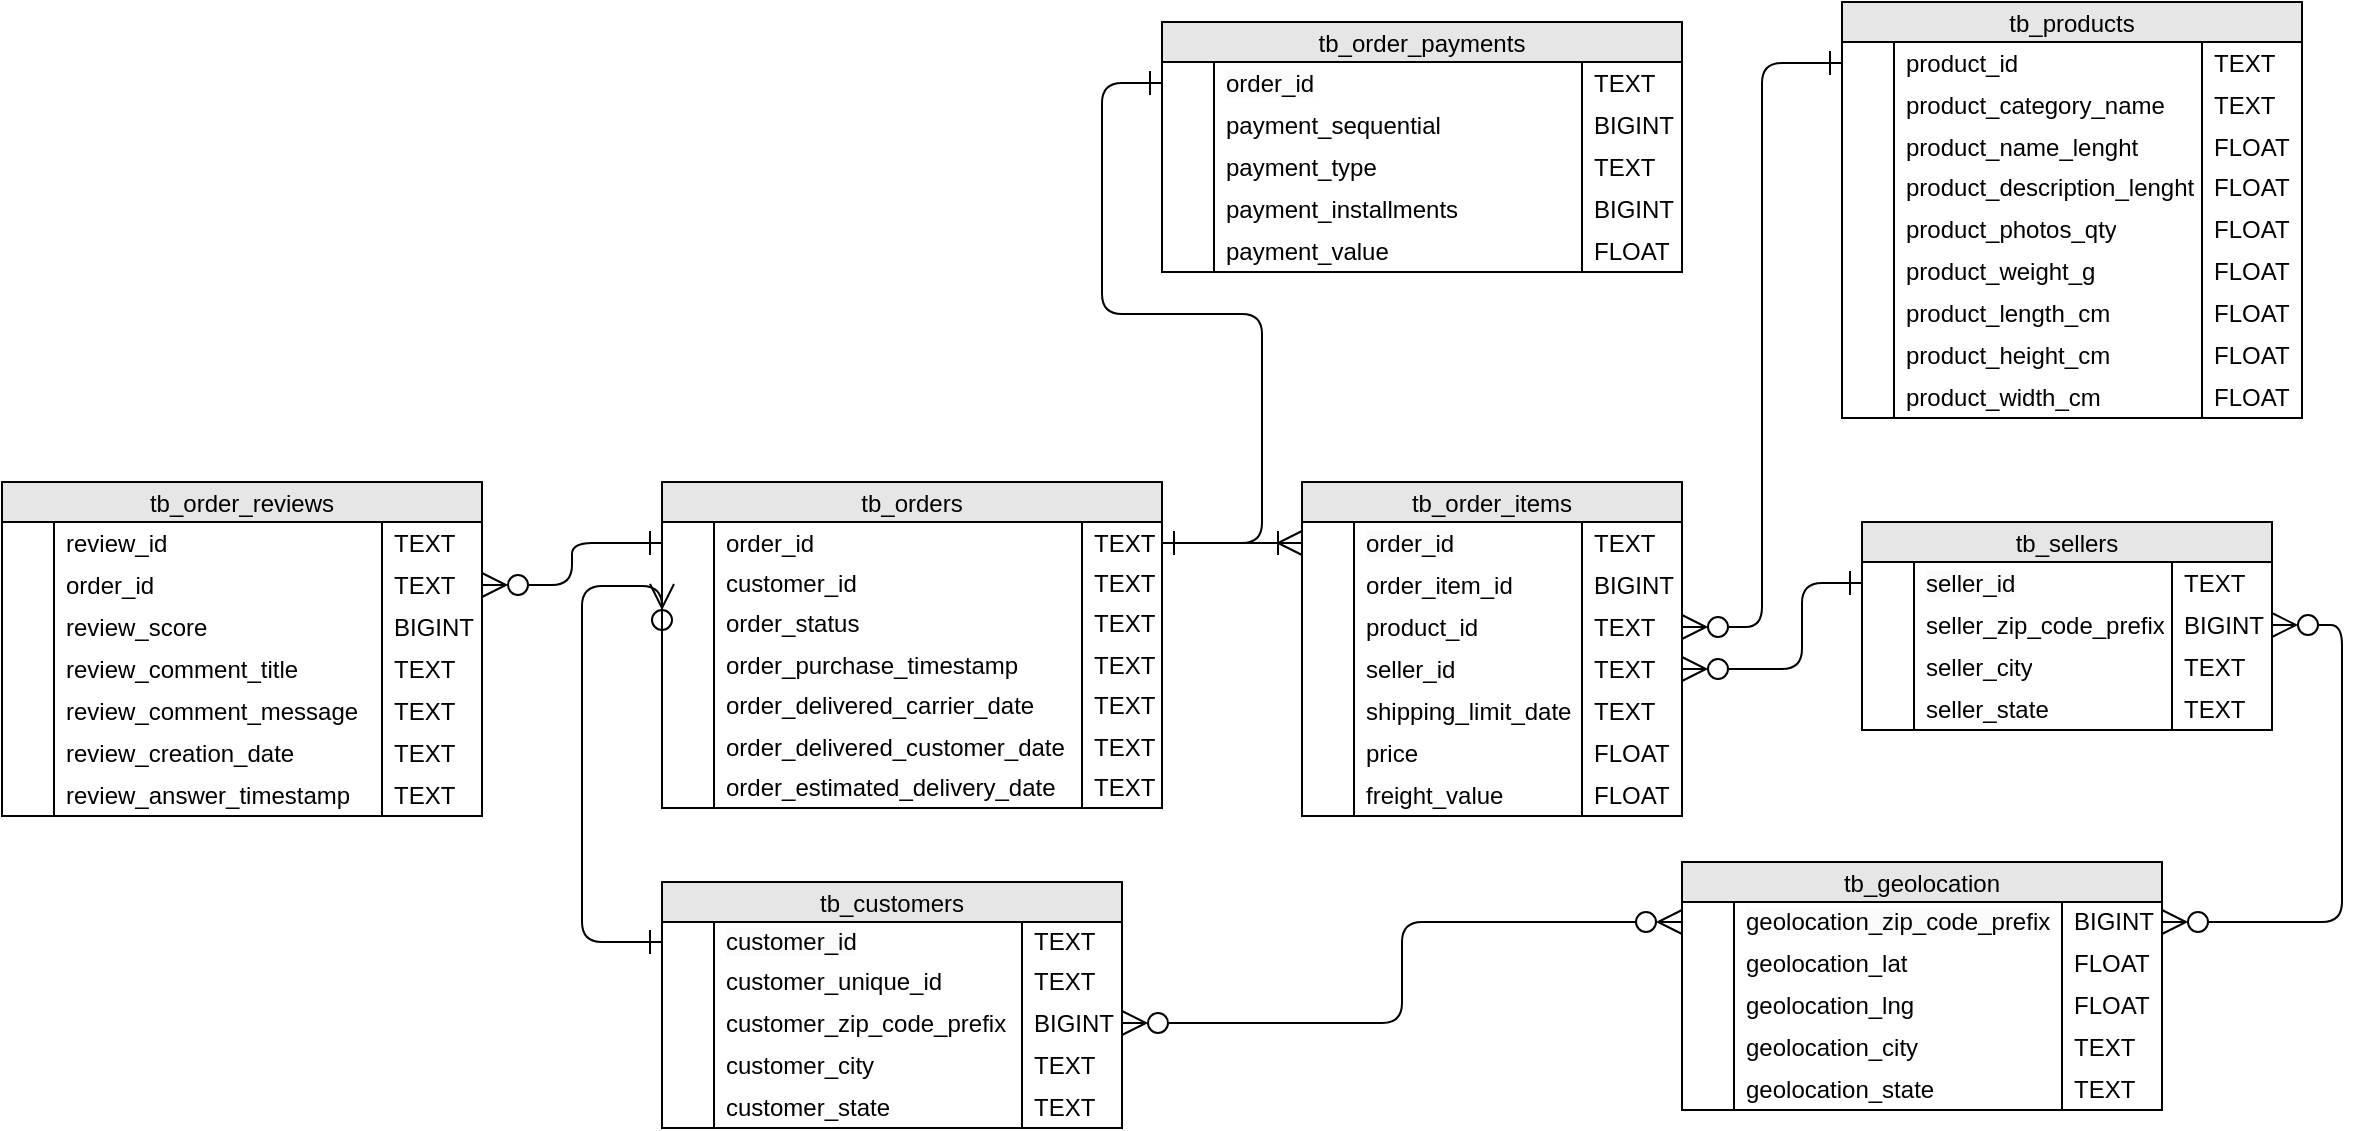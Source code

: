 <mxfile>
    <diagram id="bbue4x2oTtFrUcZBqTKc" name="Page-1">
        <mxGraphModel dx="1122" dy="517" grid="1" gridSize="10" guides="1" tooltips="1" connect="1" arrows="1" fold="1" page="1" pageScale="1" pageWidth="1200" pageHeight="600" background="none" math="0" shadow="0">
            <root>
                <mxCell id="0"/>
                <mxCell id="1" parent="0"/>
                <mxCell id="10" value="tb_customers" style="shape=table;startSize=20;container=1;collapsible=0;childLayout=tableLayout;fixedRows=1;rowLines=0;fontStyle=0;strokeColor=default;fontSize=12;labelBackgroundColor=none;fillColor=#E6E6E6;swimlaneLine=1;swimlaneFillColor=default;" vertex="1" parent="1">
                    <mxGeometry x="340" y="459" width="230" height="123" as="geometry"/>
                </mxCell>
                <mxCell id="11" value="" style="shape=tableRow;horizontal=0;startSize=0;swimlaneHead=0;swimlaneBody=0;top=0;left=0;bottom=0;right=0;collapsible=0;dropTarget=0;fillColor=none;points=[[0,0.5],[1,0.5]];portConstraint=eastwest;strokeColor=inherit;fontSize=16;" vertex="1" parent="10">
                    <mxGeometry y="20" width="230" height="20" as="geometry"/>
                </mxCell>
                <mxCell id="12" value="" style="shape=partialRectangle;connectable=0;fillColor=none;top=0;left=0;bottom=0;right=0;overflow=hidden;pointerEvents=1;strokeColor=inherit;fontSize=12;spacing=0;whiteSpace=wrap;html=1;" vertex="1" parent="11">
                    <mxGeometry width="26" height="20" as="geometry">
                        <mxRectangle width="26" height="20" as="alternateBounds"/>
                    </mxGeometry>
                </mxCell>
                <mxCell id="13" value="&lt;span style=&quot;color: rgb(0, 0, 0); font-family: Helvetica; font-size: 12px; font-style: normal; font-variant-ligatures: normal; font-variant-caps: normal; font-weight: 400; letter-spacing: normal; orphans: 2; text-align: left; text-indent: 0px; text-transform: none; widows: 2; word-spacing: 0px; -webkit-text-stroke-width: 0px; white-space: normal; background-color: rgb(251, 251, 251); text-decoration-thickness: initial; text-decoration-style: initial; text-decoration-color: initial; float: none; display: inline !important;&quot;&gt;customer_id&lt;/span&gt;" style="shape=partialRectangle;connectable=0;fillColor=none;top=0;left=0;bottom=0;right=0;align=left;spacingLeft=6;overflow=hidden;strokeColor=inherit;fontSize=12;spacing=0;whiteSpace=wrap;html=1;" vertex="1" parent="11">
                    <mxGeometry x="26" width="154" height="20" as="geometry">
                        <mxRectangle width="154" height="20" as="alternateBounds"/>
                    </mxGeometry>
                </mxCell>
                <mxCell id="20" value="TEXT" style="shape=partialRectangle;connectable=0;fillColor=none;top=0;left=0;bottom=0;right=0;align=left;spacingLeft=6;overflow=hidden;strokeColor=inherit;fontSize=12;spacing=0;whiteSpace=wrap;html=1;" vertex="1" parent="11">
                    <mxGeometry x="180" width="50" height="20" as="geometry">
                        <mxRectangle width="50" height="20" as="alternateBounds"/>
                    </mxGeometry>
                </mxCell>
                <mxCell id="14" value="" style="shape=tableRow;horizontal=0;startSize=0;swimlaneHead=0;swimlaneBody=0;top=0;left=0;bottom=0;right=0;collapsible=0;dropTarget=0;fillColor=none;points=[[0,0.5],[1,0.5]];portConstraint=eastwest;strokeColor=inherit;fontSize=16;" vertex="1" parent="10">
                    <mxGeometry y="40" width="230" height="20" as="geometry"/>
                </mxCell>
                <mxCell id="15" value="" style="shape=partialRectangle;connectable=0;fillColor=none;top=0;left=0;bottom=0;right=0;overflow=hidden;strokeColor=inherit;fontSize=12;spacing=0;whiteSpace=wrap;html=1;" vertex="1" parent="14">
                    <mxGeometry width="26" height="20" as="geometry">
                        <mxRectangle width="26" height="20" as="alternateBounds"/>
                    </mxGeometry>
                </mxCell>
                <mxCell id="16" value="customer_unique_id" style="shape=partialRectangle;connectable=0;fillColor=none;top=0;left=0;bottom=0;right=0;align=left;spacingLeft=6;overflow=hidden;strokeColor=inherit;fontSize=12;spacing=0;whiteSpace=wrap;html=1;" vertex="1" parent="14">
                    <mxGeometry x="26" width="154" height="20" as="geometry">
                        <mxRectangle width="154" height="20" as="alternateBounds"/>
                    </mxGeometry>
                </mxCell>
                <mxCell id="21" value="TEXT" style="shape=partialRectangle;connectable=0;fillColor=none;top=0;left=0;bottom=0;right=0;align=left;spacingLeft=6;overflow=hidden;strokeColor=inherit;fontSize=12;spacing=0;whiteSpace=wrap;html=1;" vertex="1" parent="14">
                    <mxGeometry x="180" width="50" height="20" as="geometry">
                        <mxRectangle width="50" height="20" as="alternateBounds"/>
                    </mxGeometry>
                </mxCell>
                <mxCell id="17" value="" style="shape=tableRow;horizontal=0;startSize=0;swimlaneHead=0;swimlaneBody=0;top=0;left=0;bottom=0;right=0;collapsible=0;dropTarget=0;fillColor=none;points=[[0,0.5],[1,0.5]];portConstraint=eastwest;strokeColor=inherit;fontSize=16;" vertex="1" parent="10">
                    <mxGeometry y="60" width="230" height="21" as="geometry"/>
                </mxCell>
                <mxCell id="18" value="" style="shape=partialRectangle;connectable=0;fillColor=none;top=0;left=0;bottom=0;right=0;overflow=hidden;strokeColor=inherit;fontSize=12;spacing=0;whiteSpace=wrap;html=1;" vertex="1" parent="17">
                    <mxGeometry width="26" height="21" as="geometry">
                        <mxRectangle width="26" height="21" as="alternateBounds"/>
                    </mxGeometry>
                </mxCell>
                <mxCell id="19" value="customer_zip_code_prefix" style="shape=partialRectangle;connectable=0;fillColor=none;top=0;left=0;bottom=0;right=0;align=left;spacingLeft=6;overflow=hidden;strokeColor=inherit;fontSize=12;spacing=0;whiteSpace=wrap;html=1;" vertex="1" parent="17">
                    <mxGeometry x="26" width="154" height="21" as="geometry">
                        <mxRectangle width="154" height="21" as="alternateBounds"/>
                    </mxGeometry>
                </mxCell>
                <mxCell id="22" value="BIGINT" style="shape=partialRectangle;connectable=0;fillColor=none;top=0;left=0;bottom=0;right=0;align=left;spacingLeft=6;overflow=hidden;strokeColor=inherit;fontSize=12;spacing=0;whiteSpace=wrap;html=1;" vertex="1" parent="17">
                    <mxGeometry x="180" width="50" height="21" as="geometry">
                        <mxRectangle width="50" height="21" as="alternateBounds"/>
                    </mxGeometry>
                </mxCell>
                <mxCell id="35" style="shape=tableRow;horizontal=0;startSize=0;swimlaneHead=0;swimlaneBody=0;top=0;left=0;bottom=0;right=0;collapsible=0;dropTarget=0;fillColor=none;points=[[0,0.5],[1,0.5]];portConstraint=eastwest;strokeColor=inherit;fontSize=16;" vertex="1" parent="10">
                    <mxGeometry y="81" width="230" height="21" as="geometry"/>
                </mxCell>
                <mxCell id="36" value="" style="shape=partialRectangle;connectable=0;fillColor=none;top=0;left=0;bottom=0;right=0;overflow=hidden;strokeColor=inherit;fontSize=12;spacing=0;whiteSpace=wrap;html=1;" vertex="1" parent="35">
                    <mxGeometry width="26" height="21" as="geometry">
                        <mxRectangle width="26" height="21" as="alternateBounds"/>
                    </mxGeometry>
                </mxCell>
                <mxCell id="37" value="customer_city" style="shape=partialRectangle;connectable=0;fillColor=none;top=0;left=0;bottom=0;right=0;align=left;spacingLeft=6;overflow=hidden;strokeColor=inherit;fontSize=12;spacing=0;whiteSpace=wrap;html=1;" vertex="1" parent="35">
                    <mxGeometry x="26" width="154" height="21" as="geometry">
                        <mxRectangle width="154" height="21" as="alternateBounds"/>
                    </mxGeometry>
                </mxCell>
                <mxCell id="38" value="TEXT" style="shape=partialRectangle;connectable=0;fillColor=none;top=0;left=0;bottom=0;right=0;align=left;spacingLeft=6;overflow=hidden;strokeColor=inherit;fontSize=12;spacing=0;whiteSpace=wrap;html=1;" vertex="1" parent="35">
                    <mxGeometry x="180" width="50" height="21" as="geometry">
                        <mxRectangle width="50" height="21" as="alternateBounds"/>
                    </mxGeometry>
                </mxCell>
                <mxCell id="31" style="shape=tableRow;horizontal=0;startSize=0;swimlaneHead=0;swimlaneBody=0;top=0;left=0;bottom=0;right=0;collapsible=0;dropTarget=0;fillColor=none;points=[[0,0.5],[1,0.5]];portConstraint=eastwest;strokeColor=inherit;fontSize=16;" vertex="1" parent="10">
                    <mxGeometry y="102" width="230" height="21" as="geometry"/>
                </mxCell>
                <mxCell id="32" value="" style="shape=partialRectangle;connectable=0;fillColor=none;top=0;left=0;bottom=0;right=0;overflow=hidden;strokeColor=inherit;fontSize=12;spacing=0;whiteSpace=wrap;html=1;" vertex="1" parent="31">
                    <mxGeometry width="26" height="21" as="geometry">
                        <mxRectangle width="26" height="21" as="alternateBounds"/>
                    </mxGeometry>
                </mxCell>
                <mxCell id="33" value="customer_state" style="shape=partialRectangle;connectable=0;fillColor=none;top=0;left=0;bottom=0;right=0;align=left;spacingLeft=6;overflow=hidden;strokeColor=inherit;fontSize=12;spacing=0;whiteSpace=wrap;html=1;" vertex="1" parent="31">
                    <mxGeometry x="26" width="154" height="21" as="geometry">
                        <mxRectangle width="154" height="21" as="alternateBounds"/>
                    </mxGeometry>
                </mxCell>
                <mxCell id="34" value="TEXT" style="shape=partialRectangle;connectable=0;fillColor=none;top=0;left=0;bottom=0;right=0;align=left;spacingLeft=6;overflow=hidden;strokeColor=inherit;fontSize=12;spacing=0;whiteSpace=wrap;html=1;" vertex="1" parent="31">
                    <mxGeometry x="180" width="50" height="21" as="geometry">
                        <mxRectangle width="50" height="21" as="alternateBounds"/>
                    </mxGeometry>
                </mxCell>
                <mxCell id="39" value="tb_orders" style="shape=table;startSize=20;container=1;collapsible=0;childLayout=tableLayout;fixedRows=1;rowLines=0;fontStyle=0;strokeColor=default;fontSize=12;labelBackgroundColor=none;fillColor=#E6E6E6;swimlaneLine=1;swimlaneFillColor=default;" vertex="1" parent="1">
                    <mxGeometry x="340" y="259" width="250" height="163" as="geometry"/>
                </mxCell>
                <mxCell id="40" value="" style="shape=tableRow;horizontal=0;startSize=0;swimlaneHead=0;swimlaneBody=0;top=0;left=0;bottom=0;right=0;collapsible=0;dropTarget=0;fillColor=none;points=[[0,0.5],[1,0.5]];portConstraint=eastwest;strokeColor=inherit;fontSize=16;" vertex="1" parent="39">
                    <mxGeometry y="20" width="250" height="21" as="geometry"/>
                </mxCell>
                <mxCell id="41" value="" style="shape=partialRectangle;connectable=0;fillColor=none;top=0;left=0;bottom=0;right=0;overflow=hidden;pointerEvents=1;strokeColor=inherit;fontSize=12;spacing=0;whiteSpace=wrap;html=1;" vertex="1" parent="40">
                    <mxGeometry width="26" height="21" as="geometry">
                        <mxRectangle width="26" height="21" as="alternateBounds"/>
                    </mxGeometry>
                </mxCell>
                <mxCell id="42" value="order_id" style="shape=partialRectangle;connectable=0;fillColor=none;top=0;left=0;bottom=0;right=0;align=left;spacingLeft=6;overflow=hidden;strokeColor=inherit;fontSize=12;spacing=0;whiteSpace=wrap;html=1;" vertex="1" parent="40">
                    <mxGeometry x="26" width="184" height="21" as="geometry">
                        <mxRectangle width="184" height="21" as="alternateBounds"/>
                    </mxGeometry>
                </mxCell>
                <mxCell id="43" value="TEXT" style="shape=partialRectangle;connectable=0;fillColor=none;top=0;left=0;bottom=0;right=0;align=left;spacingLeft=6;overflow=hidden;strokeColor=inherit;fontSize=12;spacing=0;whiteSpace=wrap;html=1;" vertex="1" parent="40">
                    <mxGeometry x="210" width="40" height="21" as="geometry">
                        <mxRectangle width="40" height="21" as="alternateBounds"/>
                    </mxGeometry>
                </mxCell>
                <mxCell id="44" value="" style="shape=tableRow;horizontal=0;startSize=0;swimlaneHead=0;swimlaneBody=0;top=0;left=0;bottom=0;right=0;collapsible=0;dropTarget=0;fillColor=none;points=[[0,0.5],[1,0.5]];portConstraint=eastwest;strokeColor=inherit;fontSize=16;" vertex="1" parent="39">
                    <mxGeometry y="41" width="250" height="20" as="geometry"/>
                </mxCell>
                <mxCell id="45" value="" style="shape=partialRectangle;connectable=0;fillColor=none;top=0;left=0;bottom=0;right=0;overflow=hidden;strokeColor=inherit;fontSize=12;spacing=0;whiteSpace=wrap;html=1;" vertex="1" parent="44">
                    <mxGeometry width="26" height="20" as="geometry">
                        <mxRectangle width="26" height="20" as="alternateBounds"/>
                    </mxGeometry>
                </mxCell>
                <mxCell id="46" value="customer_id" style="shape=partialRectangle;connectable=0;fillColor=none;top=0;left=0;bottom=0;right=0;align=left;spacingLeft=6;overflow=hidden;strokeColor=inherit;fontSize=12;spacing=0;whiteSpace=wrap;html=1;" vertex="1" parent="44">
                    <mxGeometry x="26" width="184" height="20" as="geometry">
                        <mxRectangle width="184" height="20" as="alternateBounds"/>
                    </mxGeometry>
                </mxCell>
                <mxCell id="47" value="TEXT" style="shape=partialRectangle;connectable=0;fillColor=none;top=0;left=0;bottom=0;right=0;align=left;spacingLeft=6;overflow=hidden;strokeColor=inherit;fontSize=12;spacing=0;whiteSpace=wrap;html=1;" vertex="1" parent="44">
                    <mxGeometry x="210" width="40" height="20" as="geometry">
                        <mxRectangle width="40" height="20" as="alternateBounds"/>
                    </mxGeometry>
                </mxCell>
                <mxCell id="48" value="" style="shape=tableRow;horizontal=0;startSize=0;swimlaneHead=0;swimlaneBody=0;top=0;left=0;bottom=0;right=0;collapsible=0;dropTarget=0;fillColor=none;points=[[0,0.5],[1,0.5]];portConstraint=eastwest;strokeColor=inherit;fontSize=16;" vertex="1" parent="39">
                    <mxGeometry y="61" width="250" height="20" as="geometry"/>
                </mxCell>
                <mxCell id="49" value="" style="shape=partialRectangle;connectable=0;fillColor=none;top=0;left=0;bottom=0;right=0;overflow=hidden;strokeColor=inherit;fontSize=12;spacing=0;whiteSpace=wrap;html=1;" vertex="1" parent="48">
                    <mxGeometry width="26" height="20" as="geometry">
                        <mxRectangle width="26" height="20" as="alternateBounds"/>
                    </mxGeometry>
                </mxCell>
                <mxCell id="50" value="order_status" style="shape=partialRectangle;connectable=0;fillColor=none;top=0;left=0;bottom=0;right=0;align=left;spacingLeft=6;overflow=hidden;strokeColor=inherit;fontSize=12;spacing=0;whiteSpace=wrap;html=1;" vertex="1" parent="48">
                    <mxGeometry x="26" width="184" height="20" as="geometry">
                        <mxRectangle width="184" height="20" as="alternateBounds"/>
                    </mxGeometry>
                </mxCell>
                <mxCell id="51" value="TEXT" style="shape=partialRectangle;connectable=0;fillColor=none;top=0;left=0;bottom=0;right=0;align=left;spacingLeft=6;overflow=hidden;strokeColor=inherit;fontSize=12;spacing=0;whiteSpace=wrap;html=1;" vertex="1" parent="48">
                    <mxGeometry x="210" width="40" height="20" as="geometry">
                        <mxRectangle width="40" height="20" as="alternateBounds"/>
                    </mxGeometry>
                </mxCell>
                <mxCell id="52" style="shape=tableRow;horizontal=0;startSize=0;swimlaneHead=0;swimlaneBody=0;top=0;left=0;bottom=0;right=0;collapsible=0;dropTarget=0;fillColor=none;points=[[0,0.5],[1,0.5]];portConstraint=eastwest;strokeColor=inherit;fontSize=16;" vertex="1" parent="39">
                    <mxGeometry y="81" width="250" height="21" as="geometry"/>
                </mxCell>
                <mxCell id="53" value="" style="shape=partialRectangle;connectable=0;fillColor=none;top=0;left=0;bottom=0;right=0;overflow=hidden;strokeColor=inherit;fontSize=12;spacing=0;whiteSpace=wrap;html=1;" vertex="1" parent="52">
                    <mxGeometry width="26" height="21" as="geometry">
                        <mxRectangle width="26" height="21" as="alternateBounds"/>
                    </mxGeometry>
                </mxCell>
                <mxCell id="54" value="order_purchase_timestamp" style="shape=partialRectangle;connectable=0;fillColor=none;top=0;left=0;bottom=0;right=0;align=left;spacingLeft=6;overflow=hidden;strokeColor=inherit;fontSize=12;spacing=0;whiteSpace=wrap;html=1;" vertex="1" parent="52">
                    <mxGeometry x="26" width="184" height="21" as="geometry">
                        <mxRectangle width="184" height="21" as="alternateBounds"/>
                    </mxGeometry>
                </mxCell>
                <mxCell id="55" value="TEXT" style="shape=partialRectangle;connectable=0;fillColor=none;top=0;left=0;bottom=0;right=0;align=left;spacingLeft=6;overflow=hidden;strokeColor=inherit;fontSize=12;spacing=0;whiteSpace=wrap;html=1;" vertex="1" parent="52">
                    <mxGeometry x="210" width="40" height="21" as="geometry">
                        <mxRectangle width="40" height="21" as="alternateBounds"/>
                    </mxGeometry>
                </mxCell>
                <mxCell id="56" style="shape=tableRow;horizontal=0;startSize=0;swimlaneHead=0;swimlaneBody=0;top=0;left=0;bottom=0;right=0;collapsible=0;dropTarget=0;fillColor=none;points=[[0,0.5],[1,0.5]];portConstraint=eastwest;strokeColor=inherit;fontSize=16;" vertex="1" parent="39">
                    <mxGeometry y="102" width="250" height="20" as="geometry"/>
                </mxCell>
                <mxCell id="57" value="" style="shape=partialRectangle;connectable=0;fillColor=none;top=0;left=0;bottom=0;right=0;overflow=hidden;strokeColor=inherit;fontSize=12;spacing=0;whiteSpace=wrap;html=1;" vertex="1" parent="56">
                    <mxGeometry width="26" height="20" as="geometry">
                        <mxRectangle width="26" height="20" as="alternateBounds"/>
                    </mxGeometry>
                </mxCell>
                <mxCell id="58" value="order_delivered_carrier_date" style="shape=partialRectangle;connectable=0;fillColor=none;top=0;left=0;bottom=0;right=0;align=left;spacingLeft=6;overflow=hidden;strokeColor=inherit;fontSize=12;spacing=0;whiteSpace=wrap;html=1;" vertex="1" parent="56">
                    <mxGeometry x="26" width="184" height="20" as="geometry">
                        <mxRectangle width="184" height="20" as="alternateBounds"/>
                    </mxGeometry>
                </mxCell>
                <mxCell id="59" value="TEXT" style="shape=partialRectangle;connectable=0;fillColor=none;top=0;left=0;bottom=0;right=0;align=left;spacingLeft=6;overflow=hidden;strokeColor=inherit;fontSize=12;spacing=0;whiteSpace=wrap;html=1;" vertex="1" parent="56">
                    <mxGeometry x="210" width="40" height="20" as="geometry">
                        <mxRectangle width="40" height="20" as="alternateBounds"/>
                    </mxGeometry>
                </mxCell>
                <mxCell id="60" style="shape=tableRow;horizontal=0;startSize=0;swimlaneHead=0;swimlaneBody=0;top=0;left=0;bottom=0;right=0;collapsible=0;dropTarget=0;fillColor=none;points=[[0,0.5],[1,0.5]];portConstraint=eastwest;strokeColor=inherit;fontSize=16;" vertex="1" parent="39">
                    <mxGeometry y="122" width="250" height="21" as="geometry"/>
                </mxCell>
                <mxCell id="61" value="" style="shape=partialRectangle;connectable=0;fillColor=none;top=0;left=0;bottom=0;right=0;overflow=hidden;strokeColor=inherit;fontSize=12;spacing=0;whiteSpace=wrap;html=1;" vertex="1" parent="60">
                    <mxGeometry width="26" height="21" as="geometry">
                        <mxRectangle width="26" height="21" as="alternateBounds"/>
                    </mxGeometry>
                </mxCell>
                <mxCell id="62" value="order_delivered_customer_date" style="shape=partialRectangle;connectable=0;fillColor=none;top=0;left=0;bottom=0;right=0;align=left;spacingLeft=6;overflow=hidden;strokeColor=inherit;fontSize=12;spacing=0;whiteSpace=wrap;html=1;" vertex="1" parent="60">
                    <mxGeometry x="26" width="184" height="21" as="geometry">
                        <mxRectangle width="184" height="21" as="alternateBounds"/>
                    </mxGeometry>
                </mxCell>
                <mxCell id="63" value="TEXT" style="shape=partialRectangle;connectable=0;fillColor=none;top=0;left=0;bottom=0;right=0;align=left;spacingLeft=6;overflow=hidden;strokeColor=inherit;fontSize=12;spacing=0;whiteSpace=wrap;html=1;" vertex="1" parent="60">
                    <mxGeometry x="210" width="40" height="21" as="geometry">
                        <mxRectangle width="40" height="21" as="alternateBounds"/>
                    </mxGeometry>
                </mxCell>
                <mxCell id="64" style="shape=tableRow;horizontal=0;startSize=0;swimlaneHead=0;swimlaneBody=0;top=0;left=0;bottom=0;right=0;collapsible=0;dropTarget=0;fillColor=none;points=[[0,0.5],[1,0.5]];portConstraint=eastwest;strokeColor=inherit;fontSize=16;" vertex="1" parent="39">
                    <mxGeometry y="143" width="250" height="20" as="geometry"/>
                </mxCell>
                <mxCell id="65" value="" style="shape=partialRectangle;connectable=0;fillColor=none;top=0;left=0;bottom=0;right=0;overflow=hidden;strokeColor=inherit;fontSize=12;spacing=0;whiteSpace=wrap;html=1;" vertex="1" parent="64">
                    <mxGeometry width="26" height="20" as="geometry">
                        <mxRectangle width="26" height="20" as="alternateBounds"/>
                    </mxGeometry>
                </mxCell>
                <mxCell id="66" value="order_estimated_delivery_date" style="shape=partialRectangle;connectable=0;fillColor=none;top=0;left=0;bottom=0;right=0;align=left;spacingLeft=6;overflow=hidden;strokeColor=inherit;fontSize=12;spacing=0;whiteSpace=wrap;html=1;" vertex="1" parent="64">
                    <mxGeometry x="26" width="184" height="20" as="geometry">
                        <mxRectangle width="184" height="20" as="alternateBounds"/>
                    </mxGeometry>
                </mxCell>
                <mxCell id="67" value="TEXT" style="shape=partialRectangle;connectable=0;fillColor=none;top=0;left=0;bottom=0;right=0;align=left;spacingLeft=6;overflow=hidden;strokeColor=inherit;fontSize=12;spacing=0;whiteSpace=wrap;html=1;" vertex="1" parent="64">
                    <mxGeometry x="210" width="40" height="20" as="geometry">
                        <mxRectangle width="40" height="20" as="alternateBounds"/>
                    </mxGeometry>
                </mxCell>
                <mxCell id="69" value="tb_geolocation" style="shape=table;startSize=20;container=1;collapsible=0;childLayout=tableLayout;fixedRows=1;rowLines=0;fontStyle=0;strokeColor=default;fontSize=12;labelBackgroundColor=none;fillColor=#E6E6E6;swimlaneLine=1;swimlaneFillColor=default;" vertex="1" parent="1">
                    <mxGeometry x="850" y="449" width="240" height="124" as="geometry"/>
                </mxCell>
                <mxCell id="70" value="" style="shape=tableRow;horizontal=0;startSize=0;swimlaneHead=0;swimlaneBody=0;top=0;left=0;bottom=0;right=0;collapsible=0;dropTarget=0;fillColor=none;points=[[0,0.5],[1,0.5]];portConstraint=eastwest;strokeColor=inherit;fontSize=16;" vertex="1" parent="69">
                    <mxGeometry y="20" width="240" height="20" as="geometry"/>
                </mxCell>
                <mxCell id="71" value="" style="shape=partialRectangle;connectable=0;fillColor=none;top=0;left=0;bottom=0;right=0;overflow=hidden;pointerEvents=1;strokeColor=inherit;fontSize=12;spacing=0;whiteSpace=wrap;html=1;" vertex="1" parent="70">
                    <mxGeometry width="26" height="20" as="geometry">
                        <mxRectangle width="26" height="20" as="alternateBounds"/>
                    </mxGeometry>
                </mxCell>
                <mxCell id="72" value="&lt;span style=&quot;color: rgb(0, 0, 0); font-family: Helvetica; font-size: 12px; font-style: normal; font-variant-ligatures: normal; font-variant-caps: normal; font-weight: 400; letter-spacing: normal; orphans: 2; text-align: left; text-indent: 0px; text-transform: none; widows: 2; word-spacing: 0px; -webkit-text-stroke-width: 0px; white-space: normal; background-color: rgb(251, 251, 251); text-decoration-thickness: initial; text-decoration-style: initial; text-decoration-color: initial; float: none; display: inline !important;&quot;&gt;geolocation_zip_code_prefix&lt;/span&gt;" style="shape=partialRectangle;connectable=0;fillColor=none;top=0;left=0;bottom=0;right=0;align=left;spacingLeft=6;overflow=hidden;strokeColor=inherit;fontSize=12;spacing=0;whiteSpace=wrap;html=1;" vertex="1" parent="70">
                    <mxGeometry x="26" width="164" height="20" as="geometry">
                        <mxRectangle width="164" height="20" as="alternateBounds"/>
                    </mxGeometry>
                </mxCell>
                <mxCell id="73" value="BIGINT" style="shape=partialRectangle;connectable=0;fillColor=none;top=0;left=0;bottom=0;right=0;align=left;spacingLeft=6;overflow=hidden;strokeColor=inherit;fontSize=12;spacing=0;whiteSpace=wrap;html=1;" vertex="1" parent="70">
                    <mxGeometry x="190" width="50" height="20" as="geometry">
                        <mxRectangle width="50" height="20" as="alternateBounds"/>
                    </mxGeometry>
                </mxCell>
                <mxCell id="74" value="" style="shape=tableRow;horizontal=0;startSize=0;swimlaneHead=0;swimlaneBody=0;top=0;left=0;bottom=0;right=0;collapsible=0;dropTarget=0;fillColor=none;points=[[0,0.5],[1,0.5]];portConstraint=eastwest;strokeColor=inherit;fontSize=16;" vertex="1" parent="69">
                    <mxGeometry y="40" width="240" height="21" as="geometry"/>
                </mxCell>
                <mxCell id="75" value="" style="shape=partialRectangle;connectable=0;fillColor=none;top=0;left=0;bottom=0;right=0;overflow=hidden;strokeColor=inherit;fontSize=12;spacing=0;whiteSpace=wrap;html=1;" vertex="1" parent="74">
                    <mxGeometry width="26" height="21" as="geometry">
                        <mxRectangle width="26" height="21" as="alternateBounds"/>
                    </mxGeometry>
                </mxCell>
                <mxCell id="76" value="geolocation_lat" style="shape=partialRectangle;connectable=0;fillColor=none;top=0;left=0;bottom=0;right=0;align=left;spacingLeft=6;overflow=hidden;strokeColor=inherit;fontSize=12;spacing=0;whiteSpace=wrap;html=1;" vertex="1" parent="74">
                    <mxGeometry x="26" width="164" height="21" as="geometry">
                        <mxRectangle width="164" height="21" as="alternateBounds"/>
                    </mxGeometry>
                </mxCell>
                <mxCell id="77" value="FLOAT" style="shape=partialRectangle;connectable=0;fillColor=none;top=0;left=0;bottom=0;right=0;align=left;spacingLeft=6;overflow=hidden;strokeColor=inherit;fontSize=12;spacing=0;whiteSpace=wrap;html=1;" vertex="1" parent="74">
                    <mxGeometry x="190" width="50" height="21" as="geometry">
                        <mxRectangle width="50" height="21" as="alternateBounds"/>
                    </mxGeometry>
                </mxCell>
                <mxCell id="78" value="" style="shape=tableRow;horizontal=0;startSize=0;swimlaneHead=0;swimlaneBody=0;top=0;left=0;bottom=0;right=0;collapsible=0;dropTarget=0;fillColor=none;points=[[0,0.5],[1,0.5]];portConstraint=eastwest;strokeColor=inherit;fontSize=16;" vertex="1" parent="69">
                    <mxGeometry y="61" width="240" height="21" as="geometry"/>
                </mxCell>
                <mxCell id="79" value="" style="shape=partialRectangle;connectable=0;fillColor=none;top=0;left=0;bottom=0;right=0;overflow=hidden;strokeColor=inherit;fontSize=12;spacing=0;whiteSpace=wrap;html=1;" vertex="1" parent="78">
                    <mxGeometry width="26" height="21" as="geometry">
                        <mxRectangle width="26" height="21" as="alternateBounds"/>
                    </mxGeometry>
                </mxCell>
                <mxCell id="80" value="geolocation_lng" style="shape=partialRectangle;connectable=0;fillColor=none;top=0;left=0;bottom=0;right=0;align=left;spacingLeft=6;overflow=hidden;strokeColor=inherit;fontSize=12;spacing=0;whiteSpace=wrap;html=1;" vertex="1" parent="78">
                    <mxGeometry x="26" width="164" height="21" as="geometry">
                        <mxRectangle width="164" height="21" as="alternateBounds"/>
                    </mxGeometry>
                </mxCell>
                <mxCell id="81" value="FLOAT" style="shape=partialRectangle;connectable=0;fillColor=none;top=0;left=0;bottom=0;right=0;align=left;spacingLeft=6;overflow=hidden;strokeColor=inherit;fontSize=12;spacing=0;whiteSpace=wrap;html=1;" vertex="1" parent="78">
                    <mxGeometry x="190" width="50" height="21" as="geometry">
                        <mxRectangle width="50" height="21" as="alternateBounds"/>
                    </mxGeometry>
                </mxCell>
                <mxCell id="82" style="shape=tableRow;horizontal=0;startSize=0;swimlaneHead=0;swimlaneBody=0;top=0;left=0;bottom=0;right=0;collapsible=0;dropTarget=0;fillColor=none;points=[[0,0.5],[1,0.5]];portConstraint=eastwest;strokeColor=inherit;fontSize=16;" vertex="1" parent="69">
                    <mxGeometry y="82" width="240" height="21" as="geometry"/>
                </mxCell>
                <mxCell id="83" value="" style="shape=partialRectangle;connectable=0;fillColor=none;top=0;left=0;bottom=0;right=0;overflow=hidden;strokeColor=inherit;fontSize=12;spacing=0;whiteSpace=wrap;html=1;" vertex="1" parent="82">
                    <mxGeometry width="26" height="21" as="geometry">
                        <mxRectangle width="26" height="21" as="alternateBounds"/>
                    </mxGeometry>
                </mxCell>
                <mxCell id="84" value="geolocation_city" style="shape=partialRectangle;connectable=0;fillColor=none;top=0;left=0;bottom=0;right=0;align=left;spacingLeft=6;overflow=hidden;strokeColor=inherit;fontSize=12;spacing=0;whiteSpace=wrap;html=1;" vertex="1" parent="82">
                    <mxGeometry x="26" width="164" height="21" as="geometry">
                        <mxRectangle width="164" height="21" as="alternateBounds"/>
                    </mxGeometry>
                </mxCell>
                <mxCell id="85" value="TEXT" style="shape=partialRectangle;connectable=0;fillColor=none;top=0;left=0;bottom=0;right=0;align=left;spacingLeft=6;overflow=hidden;strokeColor=inherit;fontSize=12;spacing=0;whiteSpace=wrap;html=1;" vertex="1" parent="82">
                    <mxGeometry x="190" width="50" height="21" as="geometry">
                        <mxRectangle width="50" height="21" as="alternateBounds"/>
                    </mxGeometry>
                </mxCell>
                <mxCell id="86" style="shape=tableRow;horizontal=0;startSize=0;swimlaneHead=0;swimlaneBody=0;top=0;left=0;bottom=0;right=0;collapsible=0;dropTarget=0;fillColor=none;points=[[0,0.5],[1,0.5]];portConstraint=eastwest;strokeColor=inherit;fontSize=16;" vertex="1" parent="69">
                    <mxGeometry y="103" width="240" height="21" as="geometry"/>
                </mxCell>
                <mxCell id="87" value="" style="shape=partialRectangle;connectable=0;fillColor=none;top=0;left=0;bottom=0;right=0;overflow=hidden;strokeColor=inherit;fontSize=12;spacing=0;whiteSpace=wrap;html=1;" vertex="1" parent="86">
                    <mxGeometry width="26" height="21" as="geometry">
                        <mxRectangle width="26" height="21" as="alternateBounds"/>
                    </mxGeometry>
                </mxCell>
                <mxCell id="88" value="geolocation_state" style="shape=partialRectangle;connectable=0;fillColor=none;top=0;left=0;bottom=0;right=0;align=left;spacingLeft=6;overflow=hidden;strokeColor=inherit;fontSize=12;spacing=0;whiteSpace=wrap;html=1;" vertex="1" parent="86">
                    <mxGeometry x="26" width="164" height="21" as="geometry">
                        <mxRectangle width="164" height="21" as="alternateBounds"/>
                    </mxGeometry>
                </mxCell>
                <mxCell id="89" value="TEXT" style="shape=partialRectangle;connectable=0;fillColor=none;top=0;left=0;bottom=0;right=0;align=left;spacingLeft=6;overflow=hidden;strokeColor=inherit;fontSize=12;spacing=0;whiteSpace=wrap;html=1;" vertex="1" parent="86">
                    <mxGeometry x="190" width="50" height="21" as="geometry">
                        <mxRectangle width="50" height="21" as="alternateBounds"/>
                    </mxGeometry>
                </mxCell>
                <mxCell id="90" value="tb_order_items" style="shape=table;startSize=20;container=1;collapsible=0;childLayout=tableLayout;fixedRows=1;rowLines=0;fontStyle=0;strokeColor=default;fontSize=12;labelBackgroundColor=none;fillColor=#E6E6E6;swimlaneLine=1;swimlaneFillColor=default;" vertex="1" parent="1">
                    <mxGeometry x="660" y="259" width="190" height="167" as="geometry"/>
                </mxCell>
                <mxCell id="91" value="" style="shape=tableRow;horizontal=0;startSize=0;swimlaneHead=0;swimlaneBody=0;top=0;left=0;bottom=0;right=0;collapsible=0;dropTarget=0;fillColor=none;points=[[0,0.5],[1,0.5]];portConstraint=eastwest;strokeColor=inherit;fontSize=16;" vertex="1" parent="90">
                    <mxGeometry y="20" width="190" height="21" as="geometry"/>
                </mxCell>
                <mxCell id="92" value="" style="shape=partialRectangle;connectable=0;fillColor=none;top=0;left=0;bottom=0;right=0;overflow=hidden;pointerEvents=1;strokeColor=inherit;fontSize=12;spacing=0;whiteSpace=wrap;html=1;" vertex="1" parent="91">
                    <mxGeometry width="26" height="21" as="geometry">
                        <mxRectangle width="26" height="21" as="alternateBounds"/>
                    </mxGeometry>
                </mxCell>
                <mxCell id="93" value="&lt;span style=&quot;color: rgb(0, 0, 0); font-family: Helvetica; font-size: 12px; font-style: normal; font-variant-ligatures: normal; font-variant-caps: normal; font-weight: 400; letter-spacing: normal; orphans: 2; text-align: left; text-indent: 0px; text-transform: none; widows: 2; word-spacing: 0px; -webkit-text-stroke-width: 0px; white-space: normal; background-color: rgb(251, 251, 251); text-decoration-thickness: initial; text-decoration-style: initial; text-decoration-color: initial; float: none; display: inline !important;&quot;&gt;ord&lt;/span&gt;&lt;span style=&quot;background-color: light-dark(rgb(251, 251, 251), rgb(21, 21, 21));&quot;&gt;er_id&lt;/span&gt;" style="shape=partialRectangle;connectable=0;fillColor=none;top=0;left=0;bottom=0;right=0;align=left;spacingLeft=6;overflow=hidden;strokeColor=inherit;fontSize=12;spacing=0;whiteSpace=wrap;html=1;" vertex="1" parent="91">
                    <mxGeometry x="26" width="114" height="21" as="geometry">
                        <mxRectangle width="114" height="21" as="alternateBounds"/>
                    </mxGeometry>
                </mxCell>
                <mxCell id="94" value="TEXT" style="shape=partialRectangle;connectable=0;fillColor=none;top=0;left=0;bottom=0;right=0;align=left;spacingLeft=6;overflow=hidden;strokeColor=inherit;fontSize=12;spacing=0;whiteSpace=wrap;html=1;" vertex="1" parent="91">
                    <mxGeometry x="140" width="50" height="21" as="geometry">
                        <mxRectangle width="50" height="21" as="alternateBounds"/>
                    </mxGeometry>
                </mxCell>
                <mxCell id="95" value="" style="shape=tableRow;horizontal=0;startSize=0;swimlaneHead=0;swimlaneBody=0;top=0;left=0;bottom=0;right=0;collapsible=0;dropTarget=0;fillColor=none;points=[[0,0.5],[1,0.5]];portConstraint=eastwest;strokeColor=inherit;fontSize=16;" vertex="1" parent="90">
                    <mxGeometry y="41" width="190" height="21" as="geometry"/>
                </mxCell>
                <mxCell id="96" value="" style="shape=partialRectangle;connectable=0;fillColor=none;top=0;left=0;bottom=0;right=0;overflow=hidden;strokeColor=inherit;fontSize=12;spacing=0;whiteSpace=wrap;html=1;" vertex="1" parent="95">
                    <mxGeometry width="26" height="21" as="geometry">
                        <mxRectangle width="26" height="21" as="alternateBounds"/>
                    </mxGeometry>
                </mxCell>
                <mxCell id="97" value="order_item_id" style="shape=partialRectangle;connectable=0;fillColor=none;top=0;left=0;bottom=0;right=0;align=left;spacingLeft=6;overflow=hidden;strokeColor=inherit;fontSize=12;spacing=0;whiteSpace=wrap;html=1;" vertex="1" parent="95">
                    <mxGeometry x="26" width="114" height="21" as="geometry">
                        <mxRectangle width="114" height="21" as="alternateBounds"/>
                    </mxGeometry>
                </mxCell>
                <mxCell id="98" value="BIGINT" style="shape=partialRectangle;connectable=0;fillColor=none;top=0;left=0;bottom=0;right=0;align=left;spacingLeft=6;overflow=hidden;strokeColor=inherit;fontSize=12;spacing=0;whiteSpace=wrap;html=1;" vertex="1" parent="95">
                    <mxGeometry x="140" width="50" height="21" as="geometry">
                        <mxRectangle width="50" height="21" as="alternateBounds"/>
                    </mxGeometry>
                </mxCell>
                <mxCell id="99" value="" style="shape=tableRow;horizontal=0;startSize=0;swimlaneHead=0;swimlaneBody=0;top=0;left=0;bottom=0;right=0;collapsible=0;dropTarget=0;fillColor=none;points=[[0,0.5],[1,0.5]];portConstraint=eastwest;strokeColor=inherit;fontSize=16;" vertex="1" parent="90">
                    <mxGeometry y="62" width="190" height="21" as="geometry"/>
                </mxCell>
                <mxCell id="100" value="" style="shape=partialRectangle;connectable=0;fillColor=none;top=0;left=0;bottom=0;right=0;overflow=hidden;strokeColor=inherit;fontSize=12;spacing=0;whiteSpace=wrap;html=1;" vertex="1" parent="99">
                    <mxGeometry width="26" height="21" as="geometry">
                        <mxRectangle width="26" height="21" as="alternateBounds"/>
                    </mxGeometry>
                </mxCell>
                <mxCell id="101" value="product_id" style="shape=partialRectangle;connectable=0;fillColor=none;top=0;left=0;bottom=0;right=0;align=left;spacingLeft=6;overflow=hidden;strokeColor=inherit;fontSize=12;spacing=0;whiteSpace=wrap;html=1;" vertex="1" parent="99">
                    <mxGeometry x="26" width="114" height="21" as="geometry">
                        <mxRectangle width="114" height="21" as="alternateBounds"/>
                    </mxGeometry>
                </mxCell>
                <mxCell id="102" value="TEXT" style="shape=partialRectangle;connectable=0;fillColor=none;top=0;left=0;bottom=0;right=0;align=left;spacingLeft=6;overflow=hidden;strokeColor=inherit;fontSize=12;spacing=0;whiteSpace=wrap;html=1;" vertex="1" parent="99">
                    <mxGeometry x="140" width="50" height="21" as="geometry">
                        <mxRectangle width="50" height="21" as="alternateBounds"/>
                    </mxGeometry>
                </mxCell>
                <mxCell id="103" style="shape=tableRow;horizontal=0;startSize=0;swimlaneHead=0;swimlaneBody=0;top=0;left=0;bottom=0;right=0;collapsible=0;dropTarget=0;fillColor=none;points=[[0,0.5],[1,0.5]];portConstraint=eastwest;strokeColor=inherit;fontSize=16;" vertex="1" parent="90">
                    <mxGeometry y="83" width="190" height="21" as="geometry"/>
                </mxCell>
                <mxCell id="104" value="" style="shape=partialRectangle;connectable=0;fillColor=none;top=0;left=0;bottom=0;right=0;overflow=hidden;strokeColor=inherit;fontSize=12;spacing=0;whiteSpace=wrap;html=1;" vertex="1" parent="103">
                    <mxGeometry width="26" height="21" as="geometry">
                        <mxRectangle width="26" height="21" as="alternateBounds"/>
                    </mxGeometry>
                </mxCell>
                <mxCell id="105" value="seller_id" style="shape=partialRectangle;connectable=0;fillColor=none;top=0;left=0;bottom=0;right=0;align=left;spacingLeft=6;overflow=hidden;strokeColor=inherit;fontSize=12;spacing=0;whiteSpace=wrap;html=1;" vertex="1" parent="103">
                    <mxGeometry x="26" width="114" height="21" as="geometry">
                        <mxRectangle width="114" height="21" as="alternateBounds"/>
                    </mxGeometry>
                </mxCell>
                <mxCell id="106" value="TEXT" style="shape=partialRectangle;connectable=0;fillColor=none;top=0;left=0;bottom=0;right=0;align=left;spacingLeft=6;overflow=hidden;strokeColor=inherit;fontSize=12;spacing=0;whiteSpace=wrap;html=1;" vertex="1" parent="103">
                    <mxGeometry x="140" width="50" height="21" as="geometry">
                        <mxRectangle width="50" height="21" as="alternateBounds"/>
                    </mxGeometry>
                </mxCell>
                <mxCell id="107" style="shape=tableRow;horizontal=0;startSize=0;swimlaneHead=0;swimlaneBody=0;top=0;left=0;bottom=0;right=0;collapsible=0;dropTarget=0;fillColor=none;points=[[0,0.5],[1,0.5]];portConstraint=eastwest;strokeColor=inherit;fontSize=16;" vertex="1" parent="90">
                    <mxGeometry y="104" width="190" height="21" as="geometry"/>
                </mxCell>
                <mxCell id="108" value="" style="shape=partialRectangle;connectable=0;fillColor=none;top=0;left=0;bottom=0;right=0;overflow=hidden;strokeColor=inherit;fontSize=12;spacing=0;whiteSpace=wrap;html=1;" vertex="1" parent="107">
                    <mxGeometry width="26" height="21" as="geometry">
                        <mxRectangle width="26" height="21" as="alternateBounds"/>
                    </mxGeometry>
                </mxCell>
                <mxCell id="109" value="shipping_limit_date" style="shape=partialRectangle;connectable=0;fillColor=none;top=0;left=0;bottom=0;right=0;align=left;spacingLeft=6;overflow=hidden;strokeColor=inherit;fontSize=12;spacing=0;whiteSpace=wrap;html=1;" vertex="1" parent="107">
                    <mxGeometry x="26" width="114" height="21" as="geometry">
                        <mxRectangle width="114" height="21" as="alternateBounds"/>
                    </mxGeometry>
                </mxCell>
                <mxCell id="110" value="TEXT" style="shape=partialRectangle;connectable=0;fillColor=none;top=0;left=0;bottom=0;right=0;align=left;spacingLeft=6;overflow=hidden;strokeColor=inherit;fontSize=12;spacing=0;whiteSpace=wrap;html=1;" vertex="1" parent="107">
                    <mxGeometry x="140" width="50" height="21" as="geometry">
                        <mxRectangle width="50" height="21" as="alternateBounds"/>
                    </mxGeometry>
                </mxCell>
                <mxCell id="111" style="shape=tableRow;horizontal=0;startSize=0;swimlaneHead=0;swimlaneBody=0;top=0;left=0;bottom=0;right=0;collapsible=0;dropTarget=0;fillColor=none;points=[[0,0.5],[1,0.5]];portConstraint=eastwest;strokeColor=inherit;fontSize=16;" vertex="1" parent="90">
                    <mxGeometry y="125" width="190" height="21" as="geometry"/>
                </mxCell>
                <mxCell id="112" style="shape=partialRectangle;connectable=0;fillColor=none;top=0;left=0;bottom=0;right=0;overflow=hidden;strokeColor=inherit;fontSize=12;spacing=0;whiteSpace=wrap;html=1;" vertex="1" parent="111">
                    <mxGeometry width="26" height="21" as="geometry">
                        <mxRectangle width="26" height="21" as="alternateBounds"/>
                    </mxGeometry>
                </mxCell>
                <mxCell id="113" value="price" style="shape=partialRectangle;connectable=0;fillColor=none;top=0;left=0;bottom=0;right=0;align=left;spacingLeft=6;overflow=hidden;strokeColor=inherit;fontSize=12;spacing=0;whiteSpace=wrap;html=1;" vertex="1" parent="111">
                    <mxGeometry x="26" width="114" height="21" as="geometry">
                        <mxRectangle width="114" height="21" as="alternateBounds"/>
                    </mxGeometry>
                </mxCell>
                <mxCell id="114" value="FLOAT" style="shape=partialRectangle;connectable=0;fillColor=none;top=0;left=0;bottom=0;right=0;align=left;spacingLeft=6;overflow=hidden;strokeColor=inherit;fontSize=12;spacing=0;whiteSpace=wrap;html=1;" vertex="1" parent="111">
                    <mxGeometry x="140" width="50" height="21" as="geometry">
                        <mxRectangle width="50" height="21" as="alternateBounds"/>
                    </mxGeometry>
                </mxCell>
                <mxCell id="115" style="shape=tableRow;horizontal=0;startSize=0;swimlaneHead=0;swimlaneBody=0;top=0;left=0;bottom=0;right=0;collapsible=0;dropTarget=0;fillColor=none;points=[[0,0.5],[1,0.5]];portConstraint=eastwest;strokeColor=inherit;fontSize=16;" vertex="1" parent="90">
                    <mxGeometry y="146" width="190" height="21" as="geometry"/>
                </mxCell>
                <mxCell id="116" style="shape=partialRectangle;connectable=0;fillColor=none;top=0;left=0;bottom=0;right=0;overflow=hidden;strokeColor=inherit;fontSize=12;spacing=0;whiteSpace=wrap;html=1;" vertex="1" parent="115">
                    <mxGeometry width="26" height="21" as="geometry">
                        <mxRectangle width="26" height="21" as="alternateBounds"/>
                    </mxGeometry>
                </mxCell>
                <mxCell id="117" value="freight_value" style="shape=partialRectangle;connectable=0;fillColor=none;top=0;left=0;bottom=0;right=0;align=left;spacingLeft=6;overflow=hidden;strokeColor=inherit;fontSize=12;spacing=0;whiteSpace=wrap;html=1;" vertex="1" parent="115">
                    <mxGeometry x="26" width="114" height="21" as="geometry">
                        <mxRectangle width="114" height="21" as="alternateBounds"/>
                    </mxGeometry>
                </mxCell>
                <mxCell id="118" value="FLOAT" style="shape=partialRectangle;connectable=0;fillColor=none;top=0;left=0;bottom=0;right=0;align=left;spacingLeft=6;overflow=hidden;strokeColor=inherit;fontSize=12;spacing=0;whiteSpace=wrap;html=1;" vertex="1" parent="115">
                    <mxGeometry x="140" width="50" height="21" as="geometry">
                        <mxRectangle width="50" height="21" as="alternateBounds"/>
                    </mxGeometry>
                </mxCell>
                <mxCell id="119" value="tb_order_payments" style="shape=table;startSize=20;container=1;collapsible=0;childLayout=tableLayout;fixedRows=1;rowLines=0;fontStyle=0;strokeColor=default;fontSize=12;labelBackgroundColor=none;fillColor=#E6E6E6;swimlaneLine=1;swimlaneFillColor=default;" vertex="1" parent="1">
                    <mxGeometry x="590" y="29" width="260" height="125" as="geometry"/>
                </mxCell>
                <mxCell id="120" value="" style="shape=tableRow;horizontal=0;startSize=0;swimlaneHead=0;swimlaneBody=0;top=0;left=0;bottom=0;right=0;collapsible=0;dropTarget=0;fillColor=none;points=[[0,0.5],[1,0.5]];portConstraint=eastwest;strokeColor=inherit;fontSize=16;" vertex="1" parent="119">
                    <mxGeometry y="20" width="260" height="21" as="geometry"/>
                </mxCell>
                <mxCell id="121" value="" style="shape=partialRectangle;connectable=0;fillColor=none;top=0;left=0;bottom=0;right=0;overflow=hidden;pointerEvents=1;strokeColor=inherit;fontSize=12;spacing=0;whiteSpace=wrap;html=1;" vertex="1" parent="120">
                    <mxGeometry width="26" height="21" as="geometry">
                        <mxRectangle width="26" height="21" as="alternateBounds"/>
                    </mxGeometry>
                </mxCell>
                <mxCell id="122" value="&lt;span style=&quot;color: rgb(0, 0, 0); font-family: Helvetica; font-size: 12px; font-style: normal; font-variant-ligatures: normal; font-variant-caps: normal; font-weight: 400; letter-spacing: normal; orphans: 2; text-align: left; text-indent: 0px; text-transform: none; widows: 2; word-spacing: 0px; -webkit-text-stroke-width: 0px; white-space: normal; background-color: rgb(251, 251, 251); text-decoration-thickness: initial; text-decoration-style: initial; text-decoration-color: initial; float: none; display: inline !important;&quot;&gt;ord&lt;/span&gt;&lt;span style=&quot;background-color: light-dark(rgb(251, 251, 251), rgb(21, 21, 21));&quot;&gt;er_id&lt;/span&gt;" style="shape=partialRectangle;connectable=0;fillColor=none;top=0;left=0;bottom=0;right=0;align=left;spacingLeft=6;overflow=hidden;strokeColor=inherit;fontSize=12;spacing=0;whiteSpace=wrap;html=1;" vertex="1" parent="120">
                    <mxGeometry x="26" width="184" height="21" as="geometry">
                        <mxRectangle width="184" height="21" as="alternateBounds"/>
                    </mxGeometry>
                </mxCell>
                <mxCell id="123" value="TEXT" style="shape=partialRectangle;connectable=0;fillColor=none;top=0;left=0;bottom=0;right=0;align=left;spacingLeft=6;overflow=hidden;strokeColor=inherit;fontSize=12;spacing=0;whiteSpace=wrap;html=1;" vertex="1" parent="120">
                    <mxGeometry x="210" width="50" height="21" as="geometry">
                        <mxRectangle width="50" height="21" as="alternateBounds"/>
                    </mxGeometry>
                </mxCell>
                <mxCell id="124" value="" style="shape=tableRow;horizontal=0;startSize=0;swimlaneHead=0;swimlaneBody=0;top=0;left=0;bottom=0;right=0;collapsible=0;dropTarget=0;fillColor=none;points=[[0,0.5],[1,0.5]];portConstraint=eastwest;strokeColor=inherit;fontSize=16;" vertex="1" parent="119">
                    <mxGeometry y="41" width="260" height="21" as="geometry"/>
                </mxCell>
                <mxCell id="125" value="" style="shape=partialRectangle;connectable=0;fillColor=none;top=0;left=0;bottom=0;right=0;overflow=hidden;strokeColor=inherit;fontSize=12;spacing=0;whiteSpace=wrap;html=1;" vertex="1" parent="124">
                    <mxGeometry width="26" height="21" as="geometry">
                        <mxRectangle width="26" height="21" as="alternateBounds"/>
                    </mxGeometry>
                </mxCell>
                <mxCell id="126" value="payment_sequential" style="shape=partialRectangle;connectable=0;fillColor=none;top=0;left=0;bottom=0;right=0;align=left;spacingLeft=6;overflow=hidden;strokeColor=inherit;fontSize=12;spacing=0;whiteSpace=wrap;html=1;" vertex="1" parent="124">
                    <mxGeometry x="26" width="184" height="21" as="geometry">
                        <mxRectangle width="184" height="21" as="alternateBounds"/>
                    </mxGeometry>
                </mxCell>
                <mxCell id="127" value="BIGINT" style="shape=partialRectangle;connectable=0;fillColor=none;top=0;left=0;bottom=0;right=0;align=left;spacingLeft=6;overflow=hidden;strokeColor=inherit;fontSize=12;spacing=0;whiteSpace=wrap;html=1;" vertex="1" parent="124">
                    <mxGeometry x="210" width="50" height="21" as="geometry">
                        <mxRectangle width="50" height="21" as="alternateBounds"/>
                    </mxGeometry>
                </mxCell>
                <mxCell id="128" value="" style="shape=tableRow;horizontal=0;startSize=0;swimlaneHead=0;swimlaneBody=0;top=0;left=0;bottom=0;right=0;collapsible=0;dropTarget=0;fillColor=none;points=[[0,0.5],[1,0.5]];portConstraint=eastwest;strokeColor=inherit;fontSize=16;" vertex="1" parent="119">
                    <mxGeometry y="62" width="260" height="21" as="geometry"/>
                </mxCell>
                <mxCell id="129" value="" style="shape=partialRectangle;connectable=0;fillColor=none;top=0;left=0;bottom=0;right=0;overflow=hidden;strokeColor=inherit;fontSize=12;spacing=0;whiteSpace=wrap;html=1;" vertex="1" parent="128">
                    <mxGeometry width="26" height="21" as="geometry">
                        <mxRectangle width="26" height="21" as="alternateBounds"/>
                    </mxGeometry>
                </mxCell>
                <mxCell id="130" value="payment_type" style="shape=partialRectangle;connectable=0;fillColor=none;top=0;left=0;bottom=0;right=0;align=left;spacingLeft=6;overflow=hidden;strokeColor=inherit;fontSize=12;spacing=0;whiteSpace=wrap;html=1;" vertex="1" parent="128">
                    <mxGeometry x="26" width="184" height="21" as="geometry">
                        <mxRectangle width="184" height="21" as="alternateBounds"/>
                    </mxGeometry>
                </mxCell>
                <mxCell id="131" value="TEXT" style="shape=partialRectangle;connectable=0;fillColor=none;top=0;left=0;bottom=0;right=0;align=left;spacingLeft=6;overflow=hidden;strokeColor=inherit;fontSize=12;spacing=0;whiteSpace=wrap;html=1;" vertex="1" parent="128">
                    <mxGeometry x="210" width="50" height="21" as="geometry">
                        <mxRectangle width="50" height="21" as="alternateBounds"/>
                    </mxGeometry>
                </mxCell>
                <mxCell id="132" style="shape=tableRow;horizontal=0;startSize=0;swimlaneHead=0;swimlaneBody=0;top=0;left=0;bottom=0;right=0;collapsible=0;dropTarget=0;fillColor=none;points=[[0,0.5],[1,0.5]];portConstraint=eastwest;strokeColor=inherit;fontSize=16;" vertex="1" parent="119">
                    <mxGeometry y="83" width="260" height="21" as="geometry"/>
                </mxCell>
                <mxCell id="133" value="" style="shape=partialRectangle;connectable=0;fillColor=none;top=0;left=0;bottom=0;right=0;overflow=hidden;strokeColor=inherit;fontSize=12;spacing=0;whiteSpace=wrap;html=1;" vertex="1" parent="132">
                    <mxGeometry width="26" height="21" as="geometry">
                        <mxRectangle width="26" height="21" as="alternateBounds"/>
                    </mxGeometry>
                </mxCell>
                <mxCell id="134" value="payment_installments" style="shape=partialRectangle;connectable=0;fillColor=none;top=0;left=0;bottom=0;right=0;align=left;spacingLeft=6;overflow=hidden;strokeColor=inherit;fontSize=12;spacing=0;whiteSpace=wrap;html=1;" vertex="1" parent="132">
                    <mxGeometry x="26" width="184" height="21" as="geometry">
                        <mxRectangle width="184" height="21" as="alternateBounds"/>
                    </mxGeometry>
                </mxCell>
                <mxCell id="135" value="BIGINT" style="shape=partialRectangle;connectable=0;fillColor=none;top=0;left=0;bottom=0;right=0;align=left;spacingLeft=6;overflow=hidden;strokeColor=inherit;fontSize=12;spacing=0;whiteSpace=wrap;html=1;" vertex="1" parent="132">
                    <mxGeometry x="210" width="50" height="21" as="geometry">
                        <mxRectangle width="50" height="21" as="alternateBounds"/>
                    </mxGeometry>
                </mxCell>
                <mxCell id="136" style="shape=tableRow;horizontal=0;startSize=0;swimlaneHead=0;swimlaneBody=0;top=0;left=0;bottom=0;right=0;collapsible=0;dropTarget=0;fillColor=none;points=[[0,0.5],[1,0.5]];portConstraint=eastwest;strokeColor=inherit;fontSize=16;" vertex="1" parent="119">
                    <mxGeometry y="104" width="260" height="21" as="geometry"/>
                </mxCell>
                <mxCell id="137" value="" style="shape=partialRectangle;connectable=0;fillColor=none;top=0;left=0;bottom=0;right=0;overflow=hidden;strokeColor=inherit;fontSize=12;spacing=0;whiteSpace=wrap;html=1;" vertex="1" parent="136">
                    <mxGeometry width="26" height="21" as="geometry">
                        <mxRectangle width="26" height="21" as="alternateBounds"/>
                    </mxGeometry>
                </mxCell>
                <mxCell id="138" value="payment_value" style="shape=partialRectangle;connectable=0;fillColor=none;top=0;left=0;bottom=0;right=0;align=left;spacingLeft=6;overflow=hidden;strokeColor=inherit;fontSize=12;spacing=0;whiteSpace=wrap;html=1;" vertex="1" parent="136">
                    <mxGeometry x="26" width="184" height="21" as="geometry">
                        <mxRectangle width="184" height="21" as="alternateBounds"/>
                    </mxGeometry>
                </mxCell>
                <mxCell id="139" value="FLOAT" style="shape=partialRectangle;connectable=0;fillColor=none;top=0;left=0;bottom=0;right=0;align=left;spacingLeft=6;overflow=hidden;strokeColor=inherit;fontSize=12;spacing=0;whiteSpace=wrap;html=1;" vertex="1" parent="136">
                    <mxGeometry x="210" width="50" height="21" as="geometry">
                        <mxRectangle width="50" height="21" as="alternateBounds"/>
                    </mxGeometry>
                </mxCell>
                <mxCell id="148" value="tb_order_reviews" style="shape=table;startSize=20;container=1;collapsible=0;childLayout=tableLayout;fixedRows=1;rowLines=0;fontStyle=0;strokeColor=default;fontSize=12;labelBackgroundColor=none;fillColor=#E6E6E6;swimlaneLine=1;gradientColor=none;swimlaneFillColor=default;" vertex="1" parent="1">
                    <mxGeometry x="10" y="259" width="240" height="167" as="geometry"/>
                </mxCell>
                <mxCell id="149" value="" style="shape=tableRow;horizontal=0;startSize=0;swimlaneHead=0;swimlaneBody=0;top=0;left=0;bottom=0;right=0;collapsible=0;dropTarget=0;fillColor=none;points=[[0,0.5],[1,0.5]];portConstraint=eastwest;strokeColor=inherit;fontSize=16;" vertex="1" parent="148">
                    <mxGeometry y="20" width="240" height="21" as="geometry"/>
                </mxCell>
                <mxCell id="150" value="" style="shape=partialRectangle;connectable=0;fillColor=none;top=0;left=0;bottom=0;right=0;overflow=hidden;pointerEvents=1;strokeColor=inherit;fontSize=12;spacing=0;whiteSpace=wrap;html=1;" vertex="1" parent="149">
                    <mxGeometry width="26" height="21" as="geometry">
                        <mxRectangle width="26" height="21" as="alternateBounds"/>
                    </mxGeometry>
                </mxCell>
                <mxCell id="151" value="review_id" style="shape=partialRectangle;connectable=0;fillColor=none;top=0;left=0;bottom=0;right=0;align=left;spacingLeft=6;overflow=hidden;strokeColor=inherit;fontSize=12;spacing=0;whiteSpace=wrap;html=1;" vertex="1" parent="149">
                    <mxGeometry x="26" width="164" height="21" as="geometry">
                        <mxRectangle width="164" height="21" as="alternateBounds"/>
                    </mxGeometry>
                </mxCell>
                <mxCell id="152" value="TEXT" style="shape=partialRectangle;connectable=0;fillColor=none;top=0;left=0;bottom=0;right=0;align=left;spacingLeft=6;overflow=hidden;strokeColor=inherit;fontSize=12;spacing=0;whiteSpace=wrap;html=1;" vertex="1" parent="149">
                    <mxGeometry x="190" width="50" height="21" as="geometry">
                        <mxRectangle width="50" height="21" as="alternateBounds"/>
                    </mxGeometry>
                </mxCell>
                <mxCell id="153" value="" style="shape=tableRow;horizontal=0;startSize=0;swimlaneHead=0;swimlaneBody=0;top=0;left=0;bottom=0;right=0;collapsible=0;dropTarget=0;fillColor=none;points=[[0,0.5],[1,0.5]];portConstraint=eastwest;strokeColor=inherit;fontSize=16;" vertex="1" parent="148">
                    <mxGeometry y="41" width="240" height="21" as="geometry"/>
                </mxCell>
                <mxCell id="154" value="" style="shape=partialRectangle;connectable=0;fillColor=none;top=0;left=0;bottom=0;right=0;overflow=hidden;strokeColor=inherit;fontSize=12;spacing=0;whiteSpace=wrap;html=1;" vertex="1" parent="153">
                    <mxGeometry width="26" height="21" as="geometry">
                        <mxRectangle width="26" height="21" as="alternateBounds"/>
                    </mxGeometry>
                </mxCell>
                <mxCell id="155" value="order_id" style="shape=partialRectangle;connectable=0;fillColor=none;top=0;left=0;bottom=0;right=0;align=left;spacingLeft=6;overflow=hidden;strokeColor=inherit;fontSize=12;spacing=0;whiteSpace=wrap;html=1;" vertex="1" parent="153">
                    <mxGeometry x="26" width="164" height="21" as="geometry">
                        <mxRectangle width="164" height="21" as="alternateBounds"/>
                    </mxGeometry>
                </mxCell>
                <mxCell id="156" value="TEXT" style="shape=partialRectangle;connectable=0;fillColor=none;top=0;left=0;bottom=0;right=0;align=left;spacingLeft=6;overflow=hidden;strokeColor=inherit;fontSize=12;spacing=0;whiteSpace=wrap;html=1;" vertex="1" parent="153">
                    <mxGeometry x="190" width="50" height="21" as="geometry">
                        <mxRectangle width="50" height="21" as="alternateBounds"/>
                    </mxGeometry>
                </mxCell>
                <mxCell id="157" value="" style="shape=tableRow;horizontal=0;startSize=0;swimlaneHead=0;swimlaneBody=0;top=0;left=0;bottom=0;right=0;collapsible=0;dropTarget=0;fillColor=none;points=[[0,0.5],[1,0.5]];portConstraint=eastwest;strokeColor=inherit;fontSize=16;" vertex="1" parent="148">
                    <mxGeometry y="62" width="240" height="21" as="geometry"/>
                </mxCell>
                <mxCell id="158" value="" style="shape=partialRectangle;connectable=0;fillColor=none;top=0;left=0;bottom=0;right=0;overflow=hidden;strokeColor=inherit;fontSize=12;spacing=0;whiteSpace=wrap;html=1;" vertex="1" parent="157">
                    <mxGeometry width="26" height="21" as="geometry">
                        <mxRectangle width="26" height="21" as="alternateBounds"/>
                    </mxGeometry>
                </mxCell>
                <mxCell id="159" value="review_score" style="shape=partialRectangle;connectable=0;fillColor=none;top=0;left=0;bottom=0;right=0;align=left;spacingLeft=6;overflow=hidden;strokeColor=inherit;fontSize=12;spacing=0;whiteSpace=wrap;html=1;" vertex="1" parent="157">
                    <mxGeometry x="26" width="164" height="21" as="geometry">
                        <mxRectangle width="164" height="21" as="alternateBounds"/>
                    </mxGeometry>
                </mxCell>
                <mxCell id="160" value="BIGINT" style="shape=partialRectangle;connectable=0;fillColor=none;top=0;left=0;bottom=0;right=0;align=left;spacingLeft=6;overflow=hidden;strokeColor=inherit;fontSize=12;spacing=0;whiteSpace=wrap;html=1;" vertex="1" parent="157">
                    <mxGeometry x="190" width="50" height="21" as="geometry">
                        <mxRectangle width="50" height="21" as="alternateBounds"/>
                    </mxGeometry>
                </mxCell>
                <mxCell id="161" style="shape=tableRow;horizontal=0;startSize=0;swimlaneHead=0;swimlaneBody=0;top=0;left=0;bottom=0;right=0;collapsible=0;dropTarget=0;fillColor=none;points=[[0,0.5],[1,0.5]];portConstraint=eastwest;strokeColor=inherit;fontSize=16;" vertex="1" parent="148">
                    <mxGeometry y="83" width="240" height="21" as="geometry"/>
                </mxCell>
                <mxCell id="162" value="" style="shape=partialRectangle;connectable=0;fillColor=none;top=0;left=0;bottom=0;right=0;overflow=hidden;strokeColor=inherit;fontSize=12;spacing=0;whiteSpace=wrap;html=1;" vertex="1" parent="161">
                    <mxGeometry width="26" height="21" as="geometry">
                        <mxRectangle width="26" height="21" as="alternateBounds"/>
                    </mxGeometry>
                </mxCell>
                <mxCell id="163" value="review_comment_title" style="shape=partialRectangle;connectable=0;fillColor=none;top=0;left=0;bottom=0;right=0;align=left;spacingLeft=6;overflow=hidden;strokeColor=inherit;fontSize=12;spacing=0;whiteSpace=wrap;html=1;" vertex="1" parent="161">
                    <mxGeometry x="26" width="164" height="21" as="geometry">
                        <mxRectangle width="164" height="21" as="alternateBounds"/>
                    </mxGeometry>
                </mxCell>
                <mxCell id="164" value="TEXT" style="shape=partialRectangle;connectable=0;fillColor=none;top=0;left=0;bottom=0;right=0;align=left;spacingLeft=6;overflow=hidden;strokeColor=inherit;fontSize=12;spacing=0;whiteSpace=wrap;html=1;" vertex="1" parent="161">
                    <mxGeometry x="190" width="50" height="21" as="geometry">
                        <mxRectangle width="50" height="21" as="alternateBounds"/>
                    </mxGeometry>
                </mxCell>
                <mxCell id="165" style="shape=tableRow;horizontal=0;startSize=0;swimlaneHead=0;swimlaneBody=0;top=0;left=0;bottom=0;right=0;collapsible=0;dropTarget=0;fillColor=none;points=[[0,0.5],[1,0.5]];portConstraint=eastwest;strokeColor=inherit;fontSize=16;" vertex="1" parent="148">
                    <mxGeometry y="104" width="240" height="21" as="geometry"/>
                </mxCell>
                <mxCell id="166" value="" style="shape=partialRectangle;connectable=0;fillColor=none;top=0;left=0;bottom=0;right=0;overflow=hidden;strokeColor=inherit;fontSize=12;spacing=0;whiteSpace=wrap;html=1;" vertex="1" parent="165">
                    <mxGeometry width="26" height="21" as="geometry">
                        <mxRectangle width="26" height="21" as="alternateBounds"/>
                    </mxGeometry>
                </mxCell>
                <mxCell id="167" value="review_comment_message" style="shape=partialRectangle;connectable=0;fillColor=none;top=0;left=0;bottom=0;right=0;align=left;spacingLeft=6;overflow=hidden;strokeColor=inherit;fontSize=12;spacing=0;whiteSpace=wrap;html=1;" vertex="1" parent="165">
                    <mxGeometry x="26" width="164" height="21" as="geometry">
                        <mxRectangle width="164" height="21" as="alternateBounds"/>
                    </mxGeometry>
                </mxCell>
                <mxCell id="168" value="TEXT" style="shape=partialRectangle;connectable=0;fillColor=none;top=0;left=0;bottom=0;right=0;align=left;spacingLeft=6;overflow=hidden;strokeColor=inherit;fontSize=12;spacing=0;whiteSpace=wrap;html=1;" vertex="1" parent="165">
                    <mxGeometry x="190" width="50" height="21" as="geometry">
                        <mxRectangle width="50" height="21" as="alternateBounds"/>
                    </mxGeometry>
                </mxCell>
                <mxCell id="169" style="shape=tableRow;horizontal=0;startSize=0;swimlaneHead=0;swimlaneBody=0;top=0;left=0;bottom=0;right=0;collapsible=0;dropTarget=0;fillColor=none;points=[[0,0.5],[1,0.5]];portConstraint=eastwest;strokeColor=inherit;fontSize=16;" vertex="1" parent="148">
                    <mxGeometry y="125" width="240" height="21" as="geometry"/>
                </mxCell>
                <mxCell id="170" style="shape=partialRectangle;connectable=0;fillColor=none;top=0;left=0;bottom=0;right=0;overflow=hidden;strokeColor=inherit;fontSize=12;spacing=0;whiteSpace=wrap;html=1;" vertex="1" parent="169">
                    <mxGeometry width="26" height="21" as="geometry">
                        <mxRectangle width="26" height="21" as="alternateBounds"/>
                    </mxGeometry>
                </mxCell>
                <mxCell id="171" value="review_creation_date" style="shape=partialRectangle;connectable=0;fillColor=none;top=0;left=0;bottom=0;right=0;align=left;spacingLeft=6;overflow=hidden;strokeColor=inherit;fontSize=12;spacing=0;whiteSpace=wrap;html=1;" vertex="1" parent="169">
                    <mxGeometry x="26" width="164" height="21" as="geometry">
                        <mxRectangle width="164" height="21" as="alternateBounds"/>
                    </mxGeometry>
                </mxCell>
                <mxCell id="172" value="TEXT" style="shape=partialRectangle;connectable=0;fillColor=none;top=0;left=0;bottom=0;right=0;align=left;spacingLeft=6;overflow=hidden;strokeColor=inherit;fontSize=12;spacing=0;whiteSpace=wrap;html=1;" vertex="1" parent="169">
                    <mxGeometry x="190" width="50" height="21" as="geometry">
                        <mxRectangle width="50" height="21" as="alternateBounds"/>
                    </mxGeometry>
                </mxCell>
                <mxCell id="173" style="shape=tableRow;horizontal=0;startSize=0;swimlaneHead=0;swimlaneBody=0;top=0;left=0;bottom=0;right=0;collapsible=0;dropTarget=0;fillColor=none;points=[[0,0.5],[1,0.5]];portConstraint=eastwest;strokeColor=inherit;fontSize=16;" vertex="1" parent="148">
                    <mxGeometry y="146" width="240" height="21" as="geometry"/>
                </mxCell>
                <mxCell id="174" style="shape=partialRectangle;connectable=0;fillColor=none;top=0;left=0;bottom=0;right=0;overflow=hidden;strokeColor=inherit;fontSize=12;spacing=0;whiteSpace=wrap;html=1;" vertex="1" parent="173">
                    <mxGeometry width="26" height="21" as="geometry">
                        <mxRectangle width="26" height="21" as="alternateBounds"/>
                    </mxGeometry>
                </mxCell>
                <mxCell id="175" value="review_answer_timestamp" style="shape=partialRectangle;connectable=0;fillColor=none;top=0;left=0;bottom=0;right=0;align=left;spacingLeft=6;overflow=hidden;strokeColor=inherit;fontSize=12;spacing=0;whiteSpace=wrap;html=1;" vertex="1" parent="173">
                    <mxGeometry x="26" width="164" height="21" as="geometry">
                        <mxRectangle width="164" height="21" as="alternateBounds"/>
                    </mxGeometry>
                </mxCell>
                <mxCell id="176" value="TEXT" style="shape=partialRectangle;connectable=0;fillColor=none;top=0;left=0;bottom=0;right=0;align=left;spacingLeft=6;overflow=hidden;strokeColor=inherit;fontSize=12;spacing=0;whiteSpace=wrap;html=1;" vertex="1" parent="173">
                    <mxGeometry x="190" width="50" height="21" as="geometry">
                        <mxRectangle width="50" height="21" as="alternateBounds"/>
                    </mxGeometry>
                </mxCell>
                <mxCell id="177" value="tb_sellers" style="shape=table;startSize=20;container=1;collapsible=0;childLayout=tableLayout;fixedRows=1;rowLines=0;fontStyle=0;strokeColor=default;fontSize=12;labelBackgroundColor=none;fillColor=#E6E6E6;swimlaneLine=1;swimlaneFillColor=default;" vertex="1" parent="1">
                    <mxGeometry x="940" y="279" width="205" height="104" as="geometry"/>
                </mxCell>
                <mxCell id="178" value="" style="shape=tableRow;horizontal=0;startSize=0;swimlaneHead=0;swimlaneBody=0;top=0;left=0;bottom=0;right=0;collapsible=0;dropTarget=0;fillColor=none;points=[[0,0.5],[1,0.5]];portConstraint=eastwest;strokeColor=inherit;fontSize=16;" vertex="1" parent="177">
                    <mxGeometry y="20" width="205" height="21" as="geometry"/>
                </mxCell>
                <mxCell id="179" value="" style="shape=partialRectangle;connectable=0;fillColor=none;top=0;left=0;bottom=0;right=0;overflow=hidden;pointerEvents=1;strokeColor=inherit;fontSize=12;spacing=0;whiteSpace=wrap;html=1;" vertex="1" parent="178">
                    <mxGeometry width="26" height="21" as="geometry">
                        <mxRectangle width="26" height="21" as="alternateBounds"/>
                    </mxGeometry>
                </mxCell>
                <mxCell id="180" value="&lt;span style=&quot;color: rgb(0, 0, 0); font-family: Helvetica; font-size: 12px; font-style: normal; font-variant-ligatures: normal; font-variant-caps: normal; font-weight: 400; letter-spacing: normal; orphans: 2; text-align: left; text-indent: 0px; text-transform: none; widows: 2; word-spacing: 0px; -webkit-text-stroke-width: 0px; white-space: normal; background-color: rgb(251, 251, 251); text-decoration-thickness: initial; text-decoration-style: initial; text-decoration-color: initial; float: none; display: inline !important;&quot;&gt;seller_id&lt;/span&gt;" style="shape=partialRectangle;connectable=0;fillColor=none;top=0;left=0;bottom=0;right=0;align=left;spacingLeft=6;overflow=hidden;strokeColor=inherit;fontSize=12;spacing=0;whiteSpace=wrap;html=1;" vertex="1" parent="178">
                    <mxGeometry x="26" width="129" height="21" as="geometry">
                        <mxRectangle width="129" height="21" as="alternateBounds"/>
                    </mxGeometry>
                </mxCell>
                <mxCell id="181" value="TEXT" style="shape=partialRectangle;connectable=0;fillColor=none;top=0;left=0;bottom=0;right=0;align=left;spacingLeft=6;overflow=hidden;strokeColor=inherit;fontSize=12;spacing=0;whiteSpace=wrap;html=1;" vertex="1" parent="178">
                    <mxGeometry x="155" width="50" height="21" as="geometry">
                        <mxRectangle width="50" height="21" as="alternateBounds"/>
                    </mxGeometry>
                </mxCell>
                <mxCell id="182" value="" style="shape=tableRow;horizontal=0;startSize=0;swimlaneHead=0;swimlaneBody=0;top=0;left=0;bottom=0;right=0;collapsible=0;dropTarget=0;fillColor=none;points=[[0,0.5],[1,0.5]];portConstraint=eastwest;strokeColor=inherit;fontSize=16;" vertex="1" parent="177">
                    <mxGeometry y="41" width="205" height="21" as="geometry"/>
                </mxCell>
                <mxCell id="183" value="" style="shape=partialRectangle;connectable=0;fillColor=none;top=0;left=0;bottom=0;right=0;overflow=hidden;strokeColor=inherit;fontSize=12;spacing=0;whiteSpace=wrap;html=1;" vertex="1" parent="182">
                    <mxGeometry width="26" height="21" as="geometry">
                        <mxRectangle width="26" height="21" as="alternateBounds"/>
                    </mxGeometry>
                </mxCell>
                <mxCell id="184" value="seller_zip_code_prefix" style="shape=partialRectangle;connectable=0;fillColor=none;top=0;left=0;bottom=0;right=0;align=left;spacingLeft=6;overflow=hidden;strokeColor=inherit;fontSize=12;spacing=0;whiteSpace=wrap;html=1;" vertex="1" parent="182">
                    <mxGeometry x="26" width="129" height="21" as="geometry">
                        <mxRectangle width="129" height="21" as="alternateBounds"/>
                    </mxGeometry>
                </mxCell>
                <mxCell id="185" value="BIGINT" style="shape=partialRectangle;connectable=0;fillColor=none;top=0;left=0;bottom=0;right=0;align=left;spacingLeft=6;overflow=hidden;strokeColor=inherit;fontSize=12;spacing=0;whiteSpace=wrap;html=1;" vertex="1" parent="182">
                    <mxGeometry x="155" width="50" height="21" as="geometry">
                        <mxRectangle width="50" height="21" as="alternateBounds"/>
                    </mxGeometry>
                </mxCell>
                <mxCell id="186" value="" style="shape=tableRow;horizontal=0;startSize=0;swimlaneHead=0;swimlaneBody=0;top=0;left=0;bottom=0;right=0;collapsible=0;dropTarget=0;fillColor=none;points=[[0,0.5],[1,0.5]];portConstraint=eastwest;strokeColor=inherit;fontSize=16;" vertex="1" parent="177">
                    <mxGeometry y="62" width="205" height="21" as="geometry"/>
                </mxCell>
                <mxCell id="187" value="" style="shape=partialRectangle;connectable=0;fillColor=none;top=0;left=0;bottom=0;right=0;overflow=hidden;strokeColor=inherit;fontSize=12;spacing=0;whiteSpace=wrap;html=1;" vertex="1" parent="186">
                    <mxGeometry width="26" height="21" as="geometry">
                        <mxRectangle width="26" height="21" as="alternateBounds"/>
                    </mxGeometry>
                </mxCell>
                <mxCell id="188" value="seller_city" style="shape=partialRectangle;connectable=0;fillColor=none;top=0;left=0;bottom=0;right=0;align=left;spacingLeft=6;overflow=hidden;strokeColor=inherit;fontSize=12;spacing=0;whiteSpace=wrap;html=1;" vertex="1" parent="186">
                    <mxGeometry x="26" width="129" height="21" as="geometry">
                        <mxRectangle width="129" height="21" as="alternateBounds"/>
                    </mxGeometry>
                </mxCell>
                <mxCell id="189" value="TEXT" style="shape=partialRectangle;connectable=0;fillColor=none;top=0;left=0;bottom=0;right=0;align=left;spacingLeft=6;overflow=hidden;strokeColor=inherit;fontSize=12;spacing=0;whiteSpace=wrap;html=1;" vertex="1" parent="186">
                    <mxGeometry x="155" width="50" height="21" as="geometry">
                        <mxRectangle width="50" height="21" as="alternateBounds"/>
                    </mxGeometry>
                </mxCell>
                <mxCell id="190" style="shape=tableRow;horizontal=0;startSize=0;swimlaneHead=0;swimlaneBody=0;top=0;left=0;bottom=0;right=0;collapsible=0;dropTarget=0;fillColor=none;points=[[0,0.5],[1,0.5]];portConstraint=eastwest;strokeColor=inherit;fontSize=16;" vertex="1" parent="177">
                    <mxGeometry y="83" width="205" height="21" as="geometry"/>
                </mxCell>
                <mxCell id="191" value="" style="shape=partialRectangle;connectable=0;fillColor=none;top=0;left=0;bottom=0;right=0;overflow=hidden;strokeColor=inherit;fontSize=12;spacing=0;whiteSpace=wrap;html=1;" vertex="1" parent="190">
                    <mxGeometry width="26" height="21" as="geometry">
                        <mxRectangle width="26" height="21" as="alternateBounds"/>
                    </mxGeometry>
                </mxCell>
                <mxCell id="192" value="seller_state" style="shape=partialRectangle;connectable=0;fillColor=none;top=0;left=0;bottom=0;right=0;align=left;spacingLeft=6;overflow=hidden;strokeColor=inherit;fontSize=12;spacing=0;whiteSpace=wrap;html=1;" vertex="1" parent="190">
                    <mxGeometry x="26" width="129" height="21" as="geometry">
                        <mxRectangle width="129" height="21" as="alternateBounds"/>
                    </mxGeometry>
                </mxCell>
                <mxCell id="193" value="TEXT" style="shape=partialRectangle;connectable=0;fillColor=none;top=0;left=0;bottom=0;right=0;align=left;spacingLeft=6;overflow=hidden;strokeColor=inherit;fontSize=12;spacing=0;whiteSpace=wrap;html=1;" vertex="1" parent="190">
                    <mxGeometry x="155" width="50" height="21" as="geometry">
                        <mxRectangle width="50" height="21" as="alternateBounds"/>
                    </mxGeometry>
                </mxCell>
                <mxCell id="198" value="tb_products" style="shape=table;startSize=20;container=1;collapsible=0;childLayout=tableLayout;fixedRows=1;rowLines=0;fontStyle=0;strokeColor=default;fontSize=12;labelBackgroundColor=none;fillColor=#E6E6E6;swimlaneLine=1;swimlaneFillColor=default;" vertex="1" parent="1">
                    <mxGeometry x="930" y="19" width="230" height="208" as="geometry"/>
                </mxCell>
                <mxCell id="199" value="" style="shape=tableRow;horizontal=0;startSize=0;swimlaneHead=0;swimlaneBody=0;top=0;left=0;bottom=0;right=0;collapsible=0;dropTarget=0;fillColor=none;points=[[0,0.5],[1,0.5]];portConstraint=eastwest;strokeColor=inherit;fontSize=16;" vertex="1" parent="198">
                    <mxGeometry y="20" width="230" height="21" as="geometry"/>
                </mxCell>
                <mxCell id="200" value="" style="shape=partialRectangle;connectable=0;fillColor=none;top=0;left=0;bottom=0;right=0;overflow=hidden;pointerEvents=1;strokeColor=inherit;fontSize=12;spacing=0;whiteSpace=wrap;html=1;" vertex="1" parent="199">
                    <mxGeometry width="26" height="21" as="geometry">
                        <mxRectangle width="26" height="21" as="alternateBounds"/>
                    </mxGeometry>
                </mxCell>
                <mxCell id="201" value="product_id" style="shape=partialRectangle;connectable=0;fillColor=none;top=0;left=0;bottom=0;right=0;align=left;spacingLeft=6;overflow=hidden;strokeColor=inherit;fontSize=12;spacing=0;whiteSpace=wrap;html=1;" vertex="1" parent="199">
                    <mxGeometry x="26" width="154" height="21" as="geometry">
                        <mxRectangle width="154" height="21" as="alternateBounds"/>
                    </mxGeometry>
                </mxCell>
                <mxCell id="202" value="TEXT" style="shape=partialRectangle;connectable=0;fillColor=none;top=0;left=0;bottom=0;right=0;align=left;spacingLeft=6;overflow=hidden;strokeColor=inherit;fontSize=12;spacing=0;whiteSpace=wrap;html=1;" vertex="1" parent="199">
                    <mxGeometry x="180" width="50" height="21" as="geometry">
                        <mxRectangle width="50" height="21" as="alternateBounds"/>
                    </mxGeometry>
                </mxCell>
                <mxCell id="203" value="" style="shape=tableRow;horizontal=0;startSize=0;swimlaneHead=0;swimlaneBody=0;top=0;left=0;bottom=0;right=0;collapsible=0;dropTarget=0;fillColor=none;points=[[0,0.5],[1,0.5]];portConstraint=eastwest;strokeColor=inherit;fontSize=16;" vertex="1" parent="198">
                    <mxGeometry y="41" width="230" height="21" as="geometry"/>
                </mxCell>
                <mxCell id="204" value="" style="shape=partialRectangle;connectable=0;fillColor=none;top=0;left=0;bottom=0;right=0;overflow=hidden;strokeColor=inherit;fontSize=12;spacing=0;whiteSpace=wrap;html=1;" vertex="1" parent="203">
                    <mxGeometry width="26" height="21" as="geometry">
                        <mxRectangle width="26" height="21" as="alternateBounds"/>
                    </mxGeometry>
                </mxCell>
                <mxCell id="205" value="product_category_name" style="shape=partialRectangle;connectable=0;fillColor=none;top=0;left=0;bottom=0;right=0;align=left;spacingLeft=6;overflow=hidden;strokeColor=inherit;fontSize=12;spacing=0;whiteSpace=wrap;html=1;" vertex="1" parent="203">
                    <mxGeometry x="26" width="154" height="21" as="geometry">
                        <mxRectangle width="154" height="21" as="alternateBounds"/>
                    </mxGeometry>
                </mxCell>
                <mxCell id="206" value="TEXT" style="shape=partialRectangle;connectable=0;fillColor=none;top=0;left=0;bottom=0;right=0;align=left;spacingLeft=6;overflow=hidden;strokeColor=inherit;fontSize=12;spacing=0;whiteSpace=wrap;html=1;" vertex="1" parent="203">
                    <mxGeometry x="180" width="50" height="21" as="geometry">
                        <mxRectangle width="50" height="21" as="alternateBounds"/>
                    </mxGeometry>
                </mxCell>
                <mxCell id="207" value="" style="shape=tableRow;horizontal=0;startSize=0;swimlaneHead=0;swimlaneBody=0;top=0;left=0;bottom=0;right=0;collapsible=0;dropTarget=0;fillColor=none;points=[[0,0.5],[1,0.5]];portConstraint=eastwest;strokeColor=inherit;fontSize=16;" vertex="1" parent="198">
                    <mxGeometry y="62" width="230" height="21" as="geometry"/>
                </mxCell>
                <mxCell id="208" value="" style="shape=partialRectangle;connectable=0;fillColor=none;top=0;left=0;bottom=0;right=0;overflow=hidden;strokeColor=inherit;fontSize=12;spacing=0;whiteSpace=wrap;html=1;" vertex="1" parent="207">
                    <mxGeometry width="26" height="21" as="geometry">
                        <mxRectangle width="26" height="21" as="alternateBounds"/>
                    </mxGeometry>
                </mxCell>
                <mxCell id="209" value="product_name_lenght" style="shape=partialRectangle;connectable=0;fillColor=none;top=0;left=0;bottom=0;right=0;align=left;spacingLeft=6;overflow=hidden;strokeColor=inherit;fontSize=12;spacing=0;whiteSpace=wrap;html=1;" vertex="1" parent="207">
                    <mxGeometry x="26" width="154" height="21" as="geometry">
                        <mxRectangle width="154" height="21" as="alternateBounds"/>
                    </mxGeometry>
                </mxCell>
                <mxCell id="210" value="FLOAT" style="shape=partialRectangle;connectable=0;fillColor=none;top=0;left=0;bottom=0;right=0;align=left;spacingLeft=6;overflow=hidden;strokeColor=inherit;fontSize=12;spacing=0;whiteSpace=wrap;html=1;" vertex="1" parent="207">
                    <mxGeometry x="180" width="50" height="21" as="geometry">
                        <mxRectangle width="50" height="21" as="alternateBounds"/>
                    </mxGeometry>
                </mxCell>
                <mxCell id="211" style="shape=tableRow;horizontal=0;startSize=0;swimlaneHead=0;swimlaneBody=0;top=0;left=0;bottom=0;right=0;collapsible=0;dropTarget=0;fillColor=none;points=[[0,0.5],[1,0.5]];portConstraint=eastwest;strokeColor=inherit;fontSize=16;" vertex="1" parent="198">
                    <mxGeometry y="83" width="230" height="20" as="geometry"/>
                </mxCell>
                <mxCell id="212" value="" style="shape=partialRectangle;connectable=0;fillColor=none;top=0;left=0;bottom=0;right=0;overflow=hidden;strokeColor=inherit;fontSize=12;spacing=0;whiteSpace=wrap;html=1;" vertex="1" parent="211">
                    <mxGeometry width="26" height="20" as="geometry">
                        <mxRectangle width="26" height="20" as="alternateBounds"/>
                    </mxGeometry>
                </mxCell>
                <mxCell id="213" value="product_description_lenght" style="shape=partialRectangle;connectable=0;fillColor=none;top=0;left=0;bottom=0;right=0;align=left;spacingLeft=6;overflow=hidden;strokeColor=inherit;fontSize=12;spacing=0;whiteSpace=wrap;html=1;" vertex="1" parent="211">
                    <mxGeometry x="26" width="154" height="20" as="geometry">
                        <mxRectangle width="154" height="20" as="alternateBounds"/>
                    </mxGeometry>
                </mxCell>
                <mxCell id="214" value="FLOAT" style="shape=partialRectangle;connectable=0;fillColor=none;top=0;left=0;bottom=0;right=0;align=left;spacingLeft=6;overflow=hidden;strokeColor=inherit;fontSize=12;spacing=0;whiteSpace=wrap;html=1;" vertex="1" parent="211">
                    <mxGeometry x="180" width="50" height="20" as="geometry">
                        <mxRectangle width="50" height="20" as="alternateBounds"/>
                    </mxGeometry>
                </mxCell>
                <mxCell id="215" style="shape=tableRow;horizontal=0;startSize=0;swimlaneHead=0;swimlaneBody=0;top=0;left=0;bottom=0;right=0;collapsible=0;dropTarget=0;fillColor=none;points=[[0,0.5],[1,0.5]];portConstraint=eastwest;strokeColor=inherit;fontSize=16;" vertex="1" parent="198">
                    <mxGeometry y="103" width="230" height="21" as="geometry"/>
                </mxCell>
                <mxCell id="216" value="" style="shape=partialRectangle;connectable=0;fillColor=none;top=0;left=0;bottom=0;right=0;overflow=hidden;strokeColor=inherit;fontSize=12;spacing=0;whiteSpace=wrap;html=1;" vertex="1" parent="215">
                    <mxGeometry width="26" height="21" as="geometry">
                        <mxRectangle width="26" height="21" as="alternateBounds"/>
                    </mxGeometry>
                </mxCell>
                <mxCell id="217" value="product_photos_qty" style="shape=partialRectangle;connectable=0;fillColor=none;top=0;left=0;bottom=0;right=0;align=left;spacingLeft=6;overflow=hidden;strokeColor=inherit;fontSize=12;spacing=0;whiteSpace=wrap;html=1;" vertex="1" parent="215">
                    <mxGeometry x="26" width="154" height="21" as="geometry">
                        <mxRectangle width="154" height="21" as="alternateBounds"/>
                    </mxGeometry>
                </mxCell>
                <mxCell id="218" value="FLOAT" style="shape=partialRectangle;connectable=0;fillColor=none;top=0;left=0;bottom=0;right=0;align=left;spacingLeft=6;overflow=hidden;strokeColor=inherit;fontSize=12;spacing=0;whiteSpace=wrap;html=1;" vertex="1" parent="215">
                    <mxGeometry x="180" width="50" height="21" as="geometry">
                        <mxRectangle width="50" height="21" as="alternateBounds"/>
                    </mxGeometry>
                </mxCell>
                <mxCell id="219" style="shape=tableRow;horizontal=0;startSize=0;swimlaneHead=0;swimlaneBody=0;top=0;left=0;bottom=0;right=0;collapsible=0;dropTarget=0;fillColor=none;points=[[0,0.5],[1,0.5]];portConstraint=eastwest;strokeColor=inherit;fontSize=16;" vertex="1" parent="198">
                    <mxGeometry y="124" width="230" height="21" as="geometry"/>
                </mxCell>
                <mxCell id="220" style="shape=partialRectangle;connectable=0;fillColor=none;top=0;left=0;bottom=0;right=0;overflow=hidden;strokeColor=inherit;fontSize=12;spacing=0;whiteSpace=wrap;html=1;" vertex="1" parent="219">
                    <mxGeometry width="26" height="21" as="geometry">
                        <mxRectangle width="26" height="21" as="alternateBounds"/>
                    </mxGeometry>
                </mxCell>
                <mxCell id="221" value="product_weight_g" style="shape=partialRectangle;connectable=0;fillColor=none;top=0;left=0;bottom=0;right=0;align=left;spacingLeft=6;overflow=hidden;strokeColor=inherit;fontSize=12;spacing=0;whiteSpace=wrap;html=1;" vertex="1" parent="219">
                    <mxGeometry x="26" width="154" height="21" as="geometry">
                        <mxRectangle width="154" height="21" as="alternateBounds"/>
                    </mxGeometry>
                </mxCell>
                <mxCell id="222" value="FLOAT" style="shape=partialRectangle;connectable=0;fillColor=none;top=0;left=0;bottom=0;right=0;align=left;spacingLeft=6;overflow=hidden;strokeColor=inherit;fontSize=12;spacing=0;whiteSpace=wrap;html=1;" vertex="1" parent="219">
                    <mxGeometry x="180" width="50" height="21" as="geometry">
                        <mxRectangle width="50" height="21" as="alternateBounds"/>
                    </mxGeometry>
                </mxCell>
                <mxCell id="223" style="shape=tableRow;horizontal=0;startSize=0;swimlaneHead=0;swimlaneBody=0;top=0;left=0;bottom=0;right=0;collapsible=0;dropTarget=0;fillColor=none;points=[[0,0.5],[1,0.5]];portConstraint=eastwest;strokeColor=inherit;fontSize=16;" vertex="1" parent="198">
                    <mxGeometry y="145" width="230" height="21" as="geometry"/>
                </mxCell>
                <mxCell id="224" style="shape=partialRectangle;connectable=0;fillColor=none;top=0;left=0;bottom=0;right=0;overflow=hidden;strokeColor=inherit;fontSize=12;spacing=0;whiteSpace=wrap;html=1;" vertex="1" parent="223">
                    <mxGeometry width="26" height="21" as="geometry">
                        <mxRectangle width="26" height="21" as="alternateBounds"/>
                    </mxGeometry>
                </mxCell>
                <mxCell id="225" value="product_length_cm" style="shape=partialRectangle;connectable=0;fillColor=none;top=0;left=0;bottom=0;right=0;align=left;spacingLeft=6;overflow=hidden;strokeColor=inherit;fontSize=12;spacing=0;whiteSpace=wrap;html=1;" vertex="1" parent="223">
                    <mxGeometry x="26" width="154" height="21" as="geometry">
                        <mxRectangle width="154" height="21" as="alternateBounds"/>
                    </mxGeometry>
                </mxCell>
                <mxCell id="226" value="FLOAT" style="shape=partialRectangle;connectable=0;fillColor=none;top=0;left=0;bottom=0;right=0;align=left;spacingLeft=6;overflow=hidden;strokeColor=inherit;fontSize=12;spacing=0;whiteSpace=wrap;html=1;" vertex="1" parent="223">
                    <mxGeometry x="180" width="50" height="21" as="geometry">
                        <mxRectangle width="50" height="21" as="alternateBounds"/>
                    </mxGeometry>
                </mxCell>
                <mxCell id="231" style="shape=tableRow;horizontal=0;startSize=0;swimlaneHead=0;swimlaneBody=0;top=0;left=0;bottom=0;right=0;collapsible=0;dropTarget=0;fillColor=none;points=[[0,0.5],[1,0.5]];portConstraint=eastwest;strokeColor=inherit;fontSize=16;" vertex="1" parent="198">
                    <mxGeometry y="166" width="230" height="21" as="geometry"/>
                </mxCell>
                <mxCell id="232" style="shape=partialRectangle;connectable=0;fillColor=none;top=0;left=0;bottom=0;right=0;overflow=hidden;strokeColor=inherit;fontSize=12;spacing=0;whiteSpace=wrap;html=1;" vertex="1" parent="231">
                    <mxGeometry width="26" height="21" as="geometry">
                        <mxRectangle width="26" height="21" as="alternateBounds"/>
                    </mxGeometry>
                </mxCell>
                <mxCell id="233" value="product_height_cm" style="shape=partialRectangle;connectable=0;fillColor=none;top=0;left=0;bottom=0;right=0;align=left;spacingLeft=6;overflow=hidden;strokeColor=inherit;fontSize=12;spacing=0;whiteSpace=wrap;html=1;" vertex="1" parent="231">
                    <mxGeometry x="26" width="154" height="21" as="geometry">
                        <mxRectangle width="154" height="21" as="alternateBounds"/>
                    </mxGeometry>
                </mxCell>
                <mxCell id="234" value="FLOAT" style="shape=partialRectangle;connectable=0;fillColor=none;top=0;left=0;bottom=0;right=0;align=left;spacingLeft=6;overflow=hidden;strokeColor=inherit;fontSize=12;spacing=0;whiteSpace=wrap;html=1;" vertex="1" parent="231">
                    <mxGeometry x="180" width="50" height="21" as="geometry">
                        <mxRectangle width="50" height="21" as="alternateBounds"/>
                    </mxGeometry>
                </mxCell>
                <mxCell id="227" style="shape=tableRow;horizontal=0;startSize=0;swimlaneHead=0;swimlaneBody=0;top=0;left=0;bottom=0;right=0;collapsible=0;dropTarget=0;fillColor=none;points=[[0,0.5],[1,0.5]];portConstraint=eastwest;strokeColor=inherit;fontSize=16;" vertex="1" parent="198">
                    <mxGeometry y="187" width="230" height="21" as="geometry"/>
                </mxCell>
                <mxCell id="228" style="shape=partialRectangle;connectable=0;fillColor=none;top=0;left=0;bottom=0;right=0;overflow=hidden;strokeColor=inherit;fontSize=12;spacing=0;whiteSpace=wrap;html=1;" vertex="1" parent="227">
                    <mxGeometry width="26" height="21" as="geometry">
                        <mxRectangle width="26" height="21" as="alternateBounds"/>
                    </mxGeometry>
                </mxCell>
                <mxCell id="229" value="product_width_cm" style="shape=partialRectangle;connectable=0;fillColor=none;top=0;left=0;bottom=0;right=0;align=left;spacingLeft=6;overflow=hidden;strokeColor=inherit;fontSize=12;spacing=0;whiteSpace=wrap;html=1;" vertex="1" parent="227">
                    <mxGeometry x="26" width="154" height="21" as="geometry">
                        <mxRectangle width="154" height="21" as="alternateBounds"/>
                    </mxGeometry>
                </mxCell>
                <mxCell id="230" value="FLOAT" style="shape=partialRectangle;connectable=0;fillColor=none;top=0;left=0;bottom=0;right=0;align=left;spacingLeft=6;overflow=hidden;strokeColor=inherit;fontSize=12;spacing=0;whiteSpace=wrap;html=1;" vertex="1" parent="227">
                    <mxGeometry x="180" width="50" height="21" as="geometry">
                        <mxRectangle width="50" height="21" as="alternateBounds"/>
                    </mxGeometry>
                </mxCell>
                <mxCell id="238" style="edgeStyle=orthogonalEdgeStyle;html=1;exitX=1;exitY=0.5;exitDx=0;exitDy=0;entryX=0;entryY=0.5;entryDx=0;entryDy=0;endArrow=ERone;endFill=0;startArrow=ERzeroToMany;startFill=0;strokeWidth=1;endSize=10;startSize=10;targetPerimeterSpacing=0;sourcePerimeterSpacing=0;" edge="1" parent="1" source="103" target="178">
                    <mxGeometry relative="1" as="geometry">
                        <Array as="points">
                            <mxPoint x="910" y="353"/>
                            <mxPoint x="910" y="310"/>
                        </Array>
                    </mxGeometry>
                </mxCell>
                <mxCell id="244" style="edgeStyle=orthogonalEdgeStyle;html=1;exitX=1;exitY=0.5;exitDx=0;exitDy=0;entryX=0;entryY=0.5;entryDx=0;entryDy=0;endSize=10;startSize=10;endArrow=ERzeroToMany;endFill=0;startArrow=ERzeroToMany;startFill=0;" edge="1" parent="1" source="17" target="70">
                    <mxGeometry relative="1" as="geometry"/>
                </mxCell>
                <mxCell id="245" style="edgeStyle=none;html=1;exitX=1;exitY=0.5;exitDx=0;exitDy=0;entryX=0;entryY=0.5;entryDx=0;entryDy=0;endArrow=ERoneToMany;endFill=0;startArrow=ERone;startFill=0;startSize=10;endSize=10;" edge="1" parent="1" source="40" target="91">
                    <mxGeometry relative="1" as="geometry"/>
                </mxCell>
                <mxCell id="250" style="edgeStyle=orthogonalEdgeStyle;html=1;exitX=0;exitY=0.5;exitDx=0;exitDy=0;entryX=0;entryY=0.5;entryDx=0;entryDy=0;endSize=10;startSize=10;endArrow=ERone;endFill=0;startArrow=ERzeroToMany;startFill=0;" edge="1" parent="1" source="44" target="11">
                    <mxGeometry relative="1" as="geometry">
                        <Array as="points">
                            <mxPoint x="300" y="311"/>
                            <mxPoint x="300" y="489"/>
                        </Array>
                    </mxGeometry>
                </mxCell>
                <mxCell id="251" style="edgeStyle=orthogonalEdgeStyle;html=1;exitX=1;exitY=0.5;exitDx=0;exitDy=0;entryX=0;entryY=0.5;entryDx=0;entryDy=0;endArrow=ERone;endFill=0;startArrow=ERzeroToMany;startFill=0;endSize=10;startSize=10;" edge="1" parent="1" source="153" target="40">
                    <mxGeometry relative="1" as="geometry"/>
                </mxCell>
                <mxCell id="252" style="edgeStyle=orthogonalEdgeStyle;html=1;exitX=1;exitY=0.5;exitDx=0;exitDy=0;entryX=0;entryY=0.5;entryDx=0;entryDy=0;endArrow=ERone;endFill=0;startArrow=ERzeroToMany;startFill=0;endSize=10;startSize=10;" edge="1" parent="1" source="99" target="199">
                    <mxGeometry relative="1" as="geometry"/>
                </mxCell>
                <mxCell id="253" style="edgeStyle=orthogonalEdgeStyle;html=1;exitX=1;exitY=0.5;exitDx=0;exitDy=0;entryX=0;entryY=0.5;entryDx=0;entryDy=0;endArrow=ERone;endFill=0;startArrow=ERone;startFill=0;startSize=10;endSize=10;" edge="1" parent="1" source="40" target="120">
                    <mxGeometry relative="1" as="geometry">
                        <Array as="points">
                            <mxPoint x="640" y="290"/>
                            <mxPoint x="640" y="175"/>
                            <mxPoint x="560" y="175"/>
                            <mxPoint x="560" y="60"/>
                        </Array>
                    </mxGeometry>
                </mxCell>
                <mxCell id="254" style="edgeStyle=orthogonalEdgeStyle;html=1;exitX=1;exitY=0.5;exitDx=0;exitDy=0;entryX=1;entryY=0.5;entryDx=0;entryDy=0;endSize=10;startSize=10;endArrow=ERzeroToMany;endFill=0;startArrow=ERzeroToMany;startFill=0;" edge="1" parent="1" source="70" target="182">
                    <mxGeometry relative="1" as="geometry">
                        <Array as="points">
                            <mxPoint x="1180" y="479"/>
                            <mxPoint x="1180" y="331"/>
                        </Array>
                    </mxGeometry>
                </mxCell>
            </root>
        </mxGraphModel>
    </diagram>
</mxfile>